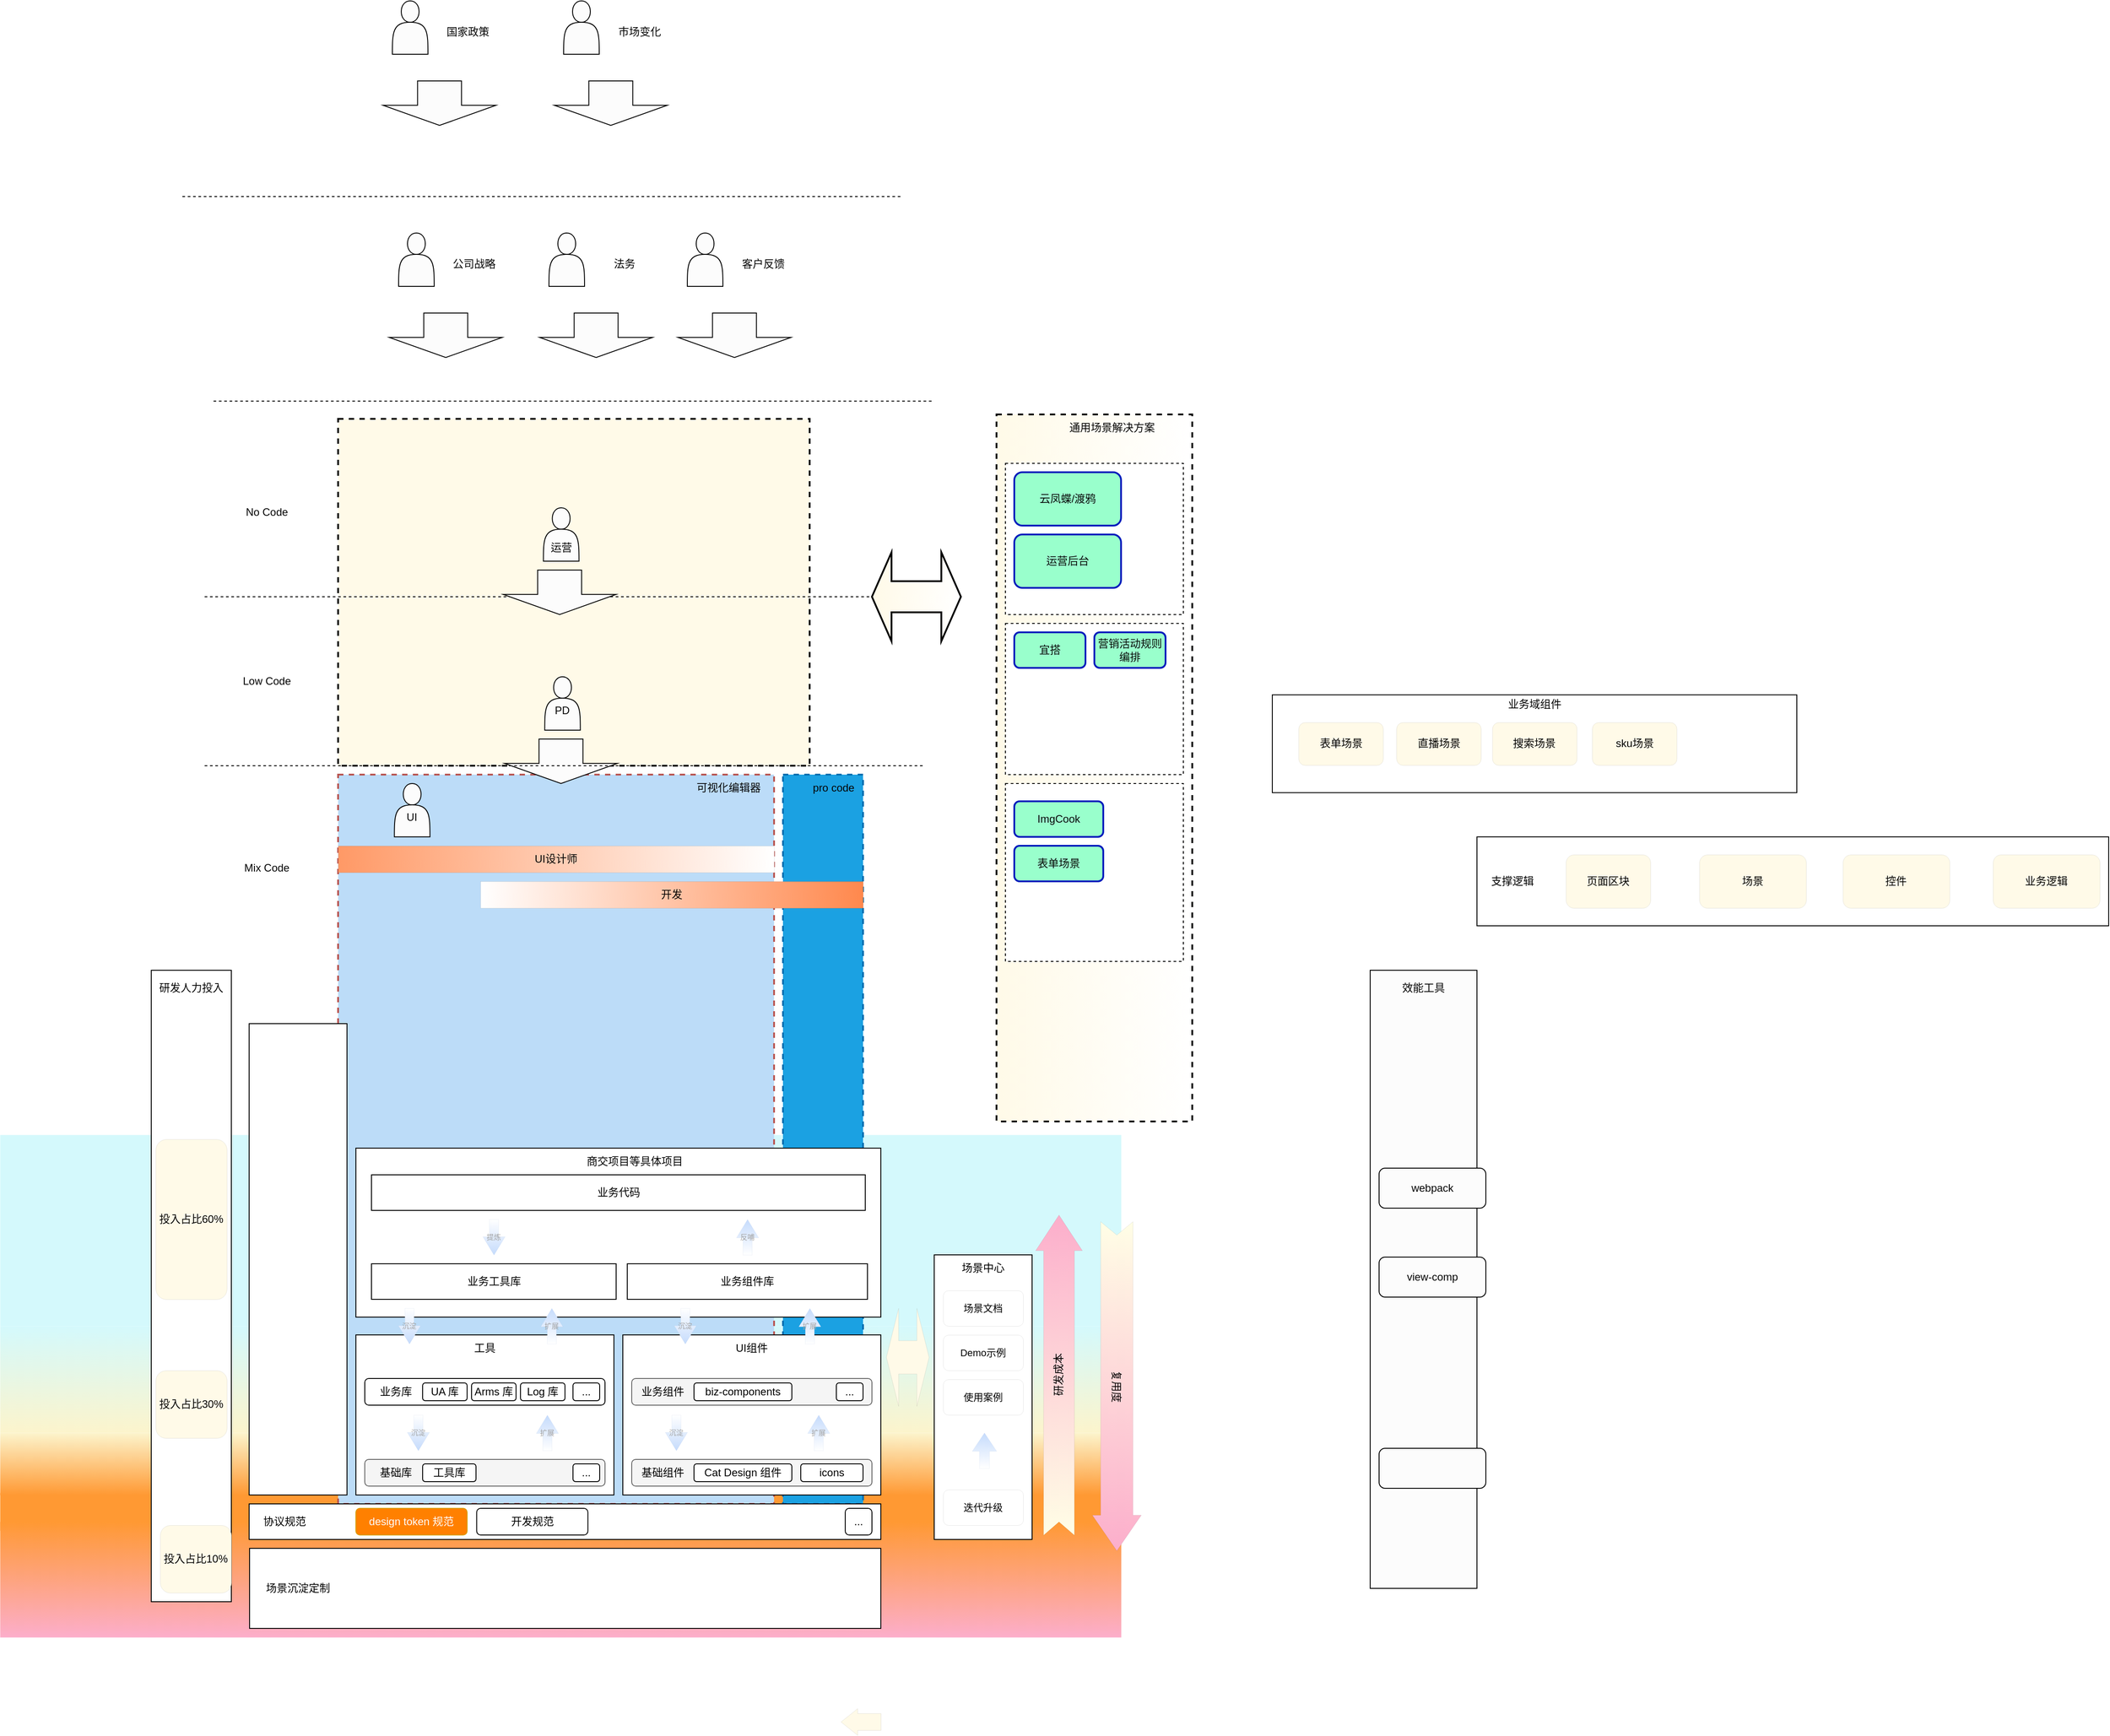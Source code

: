 <mxfile version="17.1.3" type="github" pages="2">
  <diagram id="B4HjKrVnqO91oDk1vmx9" name="Page-1">
    <mxGraphModel dx="1392" dy="2649" grid="1" gridSize="10" guides="1" tooltips="1" connect="1" arrows="1" fold="1" page="1" pageScale="1" pageWidth="827" pageHeight="1169" math="0" shadow="0">
      <root>
        <mxCell id="0" />
        <mxCell id="1" parent="0" />
        <mxCell id="vOdr1akcz8WpI_JnJwQM-129" value="" style="rounded=0;whiteSpace=wrap;html=1;fontFamily=Helvetica;fontSize=12;fontColor=#050505;strokeColor=none;fillColor=#FF9933;strokeWidth=0;" parent="1" vertex="1">
          <mxGeometry x="-230" y="247.5" width="1260" height="42.5" as="geometry" />
        </mxCell>
        <mxCell id="vOdr1akcz8WpI_JnJwQM-128" value="" style="rounded=0;whiteSpace=wrap;html=1;fontFamily=Helvetica;fontSize=12;fontColor=#050505;strokeColor=none;fillColor=#D4F9FC;strokeWidth=0;gradientColor=#FCF4CC;gradientDirection=south;" parent="1" vertex="1">
          <mxGeometry x="-230" y="60" width="1260" height="120" as="geometry" />
        </mxCell>
        <mxCell id="vOdr1akcz8WpI_JnJwQM-127" value="" style="rounded=0;whiteSpace=wrap;html=1;fontFamily=Helvetica;fontSize=12;fontColor=#050505;strokeColor=none;fillColor=#FCF4CC;strokeWidth=0;gradientColor=#FF9933;" parent="1" vertex="1">
          <mxGeometry x="-230" y="180" width="1260" height="70" as="geometry" />
        </mxCell>
        <mxCell id="vOdr1akcz8WpI_JnJwQM-130" value="" style="rounded=0;whiteSpace=wrap;html=1;fontFamily=Helvetica;fontSize=12;fontColor=#050505;strokeColor=none;fillColor=#FF9933;strokeWidth=0;gradientColor=#FCAECB;" parent="1" vertex="1">
          <mxGeometry x="-230" y="280" width="1260" height="130" as="geometry" />
        </mxCell>
        <mxCell id="vOdr1akcz8WpI_JnJwQM-125" value="" style="rounded=0;whiteSpace=wrap;html=1;fontFamily=Helvetica;fontSize=12;fontColor=#050505;strokeColor=none;fillColor=#D4F9FC;strokeWidth=0;" parent="1" vertex="1">
          <mxGeometry x="-230" y="-155" width="1260" height="215" as="geometry" />
        </mxCell>
        <mxCell id="vOdr1akcz8WpI_JnJwQM-77" value="" style="rounded=0;whiteSpace=wrap;html=1;" parent="1" vertex="1">
          <mxGeometry x="-60" y="-340" width="90" height="710" as="geometry" />
        </mxCell>
        <mxCell id="vOdr1akcz8WpI_JnJwQM-171" value="" style="rounded=0;whiteSpace=wrap;html=1;dashed=1;fontFamily=Helvetica;fontSize=12;fontColor=#050505;strokeColor=default;strokeWidth=2;fillColor=#FFFAE8;gradientColor=#ffffff;gradientDirection=east;" parent="1" vertex="1">
          <mxGeometry x="890" y="-965" width="220" height="795" as="geometry" />
        </mxCell>
        <mxCell id="divga4a5MYgd7zELGiJJ-17" value="" style="rounded=0;whiteSpace=wrap;html=1;dashed=1;" vertex="1" parent="1">
          <mxGeometry x="900" y="-910" width="200" height="170" as="geometry" />
        </mxCell>
        <mxCell id="vOdr1akcz8WpI_JnJwQM-167" value="" style="rounded=0;whiteSpace=wrap;html=1;fontFamily=Helvetica;fontSize=12;fontColor=#050505;strokeColor=default;strokeWidth=2;fillColor=#FFFAE8;gradientColor=none;gradientDirection=east;dashed=1;" parent="1" vertex="1">
          <mxGeometry x="150" y="-960" width="530" height="390" as="geometry" />
        </mxCell>
        <mxCell id="vOdr1akcz8WpI_JnJwQM-152" value="" style="rounded=0;whiteSpace=wrap;html=1;fontFamily=Helvetica;fontSize=12;strokeColor=#b85450;strokeWidth=2;fillColor=#BCDCF8;gradientDirection=east;dashed=1;" parent="1" vertex="1">
          <mxGeometry x="150" y="-560" width="490" height="820" as="geometry" />
        </mxCell>
        <mxCell id="vOdr1akcz8WpI_JnJwQM-163" value="" style="rounded=0;whiteSpace=wrap;html=1;fontFamily=Helvetica;fontSize=12;fontColor=#ffffff;strokeColor=#006EAF;strokeWidth=2;fillColor=#1ba1e2;gradientDirection=east;dashed=1;" parent="1" vertex="1">
          <mxGeometry x="650" y="-560" width="90" height="820" as="geometry" />
        </mxCell>
        <mxCell id="vOdr1akcz8WpI_JnJwQM-44" value="" style="rounded=0;whiteSpace=wrap;html=1;fontFamily=Helvetica;fontSize=12;" parent="1" vertex="1">
          <mxGeometry x="470" y="70" width="290" height="180" as="geometry" />
        </mxCell>
        <mxCell id="vOdr1akcz8WpI_JnJwQM-45" value="" style="rounded=1;whiteSpace=wrap;html=1;fillColor=#f5f5f5;strokeColor=#666666;fontColor=#333333;" parent="1" vertex="1">
          <mxGeometry x="480" y="210" width="270" height="30" as="geometry" />
        </mxCell>
        <mxCell id="vOdr1akcz8WpI_JnJwQM-1" value="" style="rounded=0;whiteSpace=wrap;html=1;" parent="1" vertex="1">
          <mxGeometry x="50.5" y="310" width="709.5" height="90" as="geometry" />
        </mxCell>
        <mxCell id="vOdr1akcz8WpI_JnJwQM-2" value="场景沉淀定制" style="text;html=1;strokeColor=none;fillColor=none;align=center;verticalAlign=middle;whiteSpace=wrap;rounded=0;" parent="1" vertex="1">
          <mxGeometry x="60" y="340" width="90" height="30" as="geometry" />
        </mxCell>
        <mxCell id="vOdr1akcz8WpI_JnJwQM-3" value="" style="rounded=0;whiteSpace=wrap;html=1;" parent="1" vertex="1">
          <mxGeometry x="50" y="260" width="710" height="40" as="geometry" />
        </mxCell>
        <mxCell id="vOdr1akcz8WpI_JnJwQM-4" value="协议规范" style="text;html=1;strokeColor=none;fillColor=none;align=center;verticalAlign=middle;whiteSpace=wrap;rounded=0;" parent="1" vertex="1">
          <mxGeometry x="60" y="265" width="60" height="30" as="geometry" />
        </mxCell>
        <mxCell id="vOdr1akcz8WpI_JnJwQM-5" value="" style="rounded=0;whiteSpace=wrap;html=1;" parent="1" vertex="1">
          <mxGeometry x="820" y="-20" width="110" height="320" as="geometry" />
        </mxCell>
        <mxCell id="vOdr1akcz8WpI_JnJwQM-9" value="场景中心" style="text;html=1;strokeColor=none;fillColor=none;align=center;verticalAlign=middle;whiteSpace=wrap;rounded=0;" parent="1" vertex="1">
          <mxGeometry x="845" y="-20" width="60" height="30" as="geometry" />
        </mxCell>
        <mxCell id="vOdr1akcz8WpI_JnJwQM-11" value="" style="rounded=0;whiteSpace=wrap;html=1;" parent="1" vertex="1">
          <mxGeometry x="170" y="70" width="290" height="180" as="geometry" />
        </mxCell>
        <mxCell id="vOdr1akcz8WpI_JnJwQM-12" value="工具" style="text;html=1;strokeColor=none;fillColor=none;align=center;verticalAlign=middle;whiteSpace=wrap;rounded=0;" parent="1" vertex="1">
          <mxGeometry x="285" y="70" width="60" height="30" as="geometry" />
        </mxCell>
        <mxCell id="vOdr1akcz8WpI_JnJwQM-16" value="" style="rounded=1;whiteSpace=wrap;html=1;fillColor=#f5f5f5;strokeColor=#666666;fontColor=#333333;" parent="1" vertex="1">
          <mxGeometry x="180" y="210" width="270" height="30" as="geometry" />
        </mxCell>
        <mxCell id="vOdr1akcz8WpI_JnJwQM-17" value="基础库" style="text;html=1;strokeColor=none;fillColor=none;align=center;verticalAlign=middle;whiteSpace=wrap;rounded=0;" parent="1" vertex="1">
          <mxGeometry x="190" y="210" width="50" height="30" as="geometry" />
        </mxCell>
        <mxCell id="vOdr1akcz8WpI_JnJwQM-19" value="工具库" style="rounded=1;whiteSpace=wrap;html=1;" parent="1" vertex="1">
          <mxGeometry x="245" y="215" width="60" height="20" as="geometry" />
        </mxCell>
        <mxCell id="vOdr1akcz8WpI_JnJwQM-20" value="..." style="rounded=1;whiteSpace=wrap;html=1;" parent="1" vertex="1">
          <mxGeometry x="414" y="215" width="30" height="20" as="geometry" />
        </mxCell>
        <mxCell id="vOdr1akcz8WpI_JnJwQM-21" value="" style="rounded=1;whiteSpace=wrap;html=1;" parent="1" vertex="1">
          <mxGeometry x="180" y="119" width="270" height="30" as="geometry" />
        </mxCell>
        <mxCell id="vOdr1akcz8WpI_JnJwQM-22" value="UA 库" style="rounded=1;whiteSpace=wrap;html=1;" parent="1" vertex="1">
          <mxGeometry x="245" y="124" width="50" height="20" as="geometry" />
        </mxCell>
        <mxCell id="vOdr1akcz8WpI_JnJwQM-24" value="Arms 库" style="rounded=1;whiteSpace=wrap;html=1;" parent="1" vertex="1">
          <mxGeometry x="300" y="124" width="50" height="20" as="geometry" />
        </mxCell>
        <mxCell id="vOdr1akcz8WpI_JnJwQM-25" value="Log 库" style="rounded=1;whiteSpace=wrap;html=1;" parent="1" vertex="1">
          <mxGeometry x="355" y="124" width="50" height="20" as="geometry" />
        </mxCell>
        <mxCell id="vOdr1akcz8WpI_JnJwQM-26" value="业务库" style="text;html=1;strokeColor=none;fillColor=none;align=center;verticalAlign=middle;whiteSpace=wrap;rounded=0;" parent="1" vertex="1">
          <mxGeometry x="190" y="119" width="50" height="30" as="geometry" />
        </mxCell>
        <mxCell id="vOdr1akcz8WpI_JnJwQM-27" value="..." style="rounded=1;whiteSpace=wrap;html=1;" parent="1" vertex="1">
          <mxGeometry x="414" y="124" width="30" height="20" as="geometry" />
        </mxCell>
        <mxCell id="vOdr1akcz8WpI_JnJwQM-33" value="&lt;font style=&quot;font-size: 11px&quot;&gt;场景文档&lt;/font&gt;" style="rounded=1;whiteSpace=wrap;html=1;shadow=0;sketch=0;fillStyle=cross-hatch;fontSize=8;strokeWidth=0;gradientDirection=west;" parent="1" vertex="1">
          <mxGeometry x="830" y="20" width="90" height="40" as="geometry" />
        </mxCell>
        <mxCell id="vOdr1akcz8WpI_JnJwQM-34" value="&lt;font style=&quot;font-size: 11px&quot;&gt;Demo示例&lt;/font&gt;" style="rounded=1;whiteSpace=wrap;html=1;shadow=0;sketch=0;fillStyle=cross-hatch;fontSize=8;strokeWidth=0;gradientDirection=west;" parent="1" vertex="1">
          <mxGeometry x="830" y="70" width="90" height="40" as="geometry" />
        </mxCell>
        <mxCell id="vOdr1akcz8WpI_JnJwQM-35" value="&lt;font style=&quot;font-size: 11px&quot;&gt;使用案例&lt;/font&gt;" style="rounded=1;whiteSpace=wrap;html=1;shadow=0;sketch=0;fillStyle=cross-hatch;fontSize=8;strokeWidth=0;gradientDirection=west;" parent="1" vertex="1">
          <mxGeometry x="830" y="120" width="90" height="40" as="geometry" />
        </mxCell>
        <mxCell id="vOdr1akcz8WpI_JnJwQM-36" value="" style="html=1;shadow=0;dashed=0;align=center;verticalAlign=middle;shape=mxgraph.arrows2.arrow;dy=0.59;dx=20.57;direction=south;notch=0;fillColor=#C5DBFC;strokeColor=#6c8ebf;gradientColor=#FFFFFF;gradientDirection=west;strokeWidth=0;sketch=0;fillStyle=cross-hatch;rotation=-180;" parent="1" vertex="1">
          <mxGeometry x="862.5" y="180" width="27.5" height="40" as="geometry" />
        </mxCell>
        <mxCell id="vOdr1akcz8WpI_JnJwQM-37" value="&lt;font style=&quot;font-size: 11px&quot;&gt;迭代升级&lt;/font&gt;" style="rounded=1;whiteSpace=wrap;html=1;shadow=0;sketch=0;fillStyle=cross-hatch;fontSize=8;strokeWidth=0;gradientDirection=west;" parent="1" vertex="1">
          <mxGeometry x="830" y="244" width="90" height="40" as="geometry" />
        </mxCell>
        <mxCell id="vOdr1akcz8WpI_JnJwQM-38" value="design token 规范" style="rounded=1;whiteSpace=wrap;html=1;fontFamily=Helvetica;fontSize=12;strokeColor=#d79b00;fillColor=#FF8000;fontColor=#FCFCFC;" parent="1" vertex="1">
          <mxGeometry x="170" y="265" width="125" height="30" as="geometry" />
        </mxCell>
        <mxCell id="vOdr1akcz8WpI_JnJwQM-40" value="" style="rounded=0;whiteSpace=wrap;html=1;fontFamily=Helvetica;fontSize=12;" parent="1" vertex="1">
          <mxGeometry x="170" y="-140" width="590" height="190" as="geometry" />
        </mxCell>
        <mxCell id="vOdr1akcz8WpI_JnJwQM-41" value="" style="group" parent="1" vertex="1" connectable="0">
          <mxGeometry x="220" y="160" width="40" height="40" as="geometry" />
        </mxCell>
        <mxCell id="vOdr1akcz8WpI_JnJwQM-29" value="" style="html=1;shadow=0;dashed=0;align=center;verticalAlign=middle;shape=mxgraph.arrows2.arrow;dy=0.59;dx=20.57;direction=south;notch=0;fillColor=#C5DBFC;strokeColor=#6c8ebf;gradientColor=#FFFFFF;gradientDirection=west;strokeWidth=0;sketch=0;fillStyle=cross-hatch;" parent="vOdr1akcz8WpI_JnJwQM-41" vertex="1">
          <mxGeometry x="7.5" width="25" height="40" as="geometry" />
        </mxCell>
        <mxCell id="vOdr1akcz8WpI_JnJwQM-30" value="沉淀" style="text;html=1;strokeColor=none;fillColor=none;align=center;verticalAlign=middle;whiteSpace=wrap;rounded=0;shadow=0;sketch=0;fillStyle=cross-hatch;fontSize=8;fontColor=#A3A3A3;" parent="vOdr1akcz8WpI_JnJwQM-41" vertex="1">
          <mxGeometry y="12.5" width="40" height="15" as="geometry" />
        </mxCell>
        <mxCell id="vOdr1akcz8WpI_JnJwQM-42" value="" style="group" parent="1" vertex="1" connectable="0">
          <mxGeometry x="365" y="160" width="40" height="40" as="geometry" />
        </mxCell>
        <mxCell id="vOdr1akcz8WpI_JnJwQM-31" value="" style="html=1;shadow=0;dashed=0;align=center;verticalAlign=middle;shape=mxgraph.arrows2.arrow;dy=0.59;dx=20.57;direction=south;notch=0;fillColor=#C5DBFC;strokeColor=#6c8ebf;gradientColor=#FFFFFF;gradientDirection=west;strokeWidth=0;sketch=0;fillStyle=cross-hatch;rotation=-180;" parent="vOdr1akcz8WpI_JnJwQM-42" vertex="1">
          <mxGeometry x="7.5" width="25" height="40" as="geometry" />
        </mxCell>
        <mxCell id="vOdr1akcz8WpI_JnJwQM-32" value="扩展" style="text;html=1;strokeColor=none;fillColor=none;align=center;verticalAlign=middle;whiteSpace=wrap;rounded=0;shadow=0;sketch=0;fillStyle=cross-hatch;fontSize=8;fontColor=#A3A3A3;" parent="vOdr1akcz8WpI_JnJwQM-42" vertex="1">
          <mxGeometry y="12.5" width="40" height="15" as="geometry" />
        </mxCell>
        <mxCell id="vOdr1akcz8WpI_JnJwQM-43" value="Cat Design 组件" style="rounded=1;whiteSpace=wrap;html=1;" parent="1" vertex="1">
          <mxGeometry x="550" y="215" width="110" height="20" as="geometry" />
        </mxCell>
        <mxCell id="vOdr1akcz8WpI_JnJwQM-46" value="基础组件" style="text;html=1;strokeColor=none;fillColor=none;align=center;verticalAlign=middle;whiteSpace=wrap;rounded=0;" parent="1" vertex="1">
          <mxGeometry x="490" y="210" width="50" height="30" as="geometry" />
        </mxCell>
        <mxCell id="vOdr1akcz8WpI_JnJwQM-47" value="" style="rounded=1;whiteSpace=wrap;html=1;fillColor=#f5f5f5;strokeColor=#666666;fontColor=#333333;" parent="1" vertex="1">
          <mxGeometry x="480" y="119" width="270" height="30" as="geometry" />
        </mxCell>
        <mxCell id="vOdr1akcz8WpI_JnJwQM-48" value="业务组件" style="text;html=1;strokeColor=none;fillColor=none;align=center;verticalAlign=middle;whiteSpace=wrap;rounded=0;" parent="1" vertex="1">
          <mxGeometry x="490" y="119" width="50" height="30" as="geometry" />
        </mxCell>
        <mxCell id="vOdr1akcz8WpI_JnJwQM-49" value="biz-components" style="rounded=1;whiteSpace=wrap;html=1;" parent="1" vertex="1">
          <mxGeometry x="550" y="124" width="110" height="20" as="geometry" />
        </mxCell>
        <mxCell id="vOdr1akcz8WpI_JnJwQM-50" value="" style="group" parent="1" vertex="1" connectable="0">
          <mxGeometry x="510" y="160" width="40" height="40" as="geometry" />
        </mxCell>
        <mxCell id="vOdr1akcz8WpI_JnJwQM-51" value="" style="html=1;shadow=0;dashed=0;align=center;verticalAlign=middle;shape=mxgraph.arrows2.arrow;dy=0.59;dx=20.57;direction=south;notch=0;fillColor=#C5DBFC;strokeColor=#6c8ebf;gradientColor=#FFFFFF;gradientDirection=west;strokeWidth=0;sketch=0;fillStyle=cross-hatch;" parent="vOdr1akcz8WpI_JnJwQM-50" vertex="1">
          <mxGeometry x="7.5" width="25" height="40" as="geometry" />
        </mxCell>
        <mxCell id="vOdr1akcz8WpI_JnJwQM-52" value="沉淀" style="text;html=1;strokeColor=none;fillColor=none;align=center;verticalAlign=middle;whiteSpace=wrap;rounded=0;shadow=0;sketch=0;fillStyle=cross-hatch;fontSize=8;fontColor=#A3A3A3;" parent="vOdr1akcz8WpI_JnJwQM-50" vertex="1">
          <mxGeometry y="12.5" width="40" height="15" as="geometry" />
        </mxCell>
        <mxCell id="vOdr1akcz8WpI_JnJwQM-54" value="" style="group" parent="1" vertex="1" connectable="0">
          <mxGeometry x="670" y="160" width="40" height="40" as="geometry" />
        </mxCell>
        <mxCell id="vOdr1akcz8WpI_JnJwQM-55" value="" style="html=1;shadow=0;dashed=0;align=center;verticalAlign=middle;shape=mxgraph.arrows2.arrow;dy=0.59;dx=20.57;direction=south;notch=0;fillColor=#C5DBFC;strokeColor=#6c8ebf;gradientColor=#FFFFFF;gradientDirection=west;strokeWidth=0;sketch=0;fillStyle=cross-hatch;rotation=-180;" parent="vOdr1akcz8WpI_JnJwQM-54" vertex="1">
          <mxGeometry x="7.5" width="25" height="40" as="geometry" />
        </mxCell>
        <mxCell id="vOdr1akcz8WpI_JnJwQM-56" value="扩展" style="text;html=1;strokeColor=none;fillColor=none;align=center;verticalAlign=middle;whiteSpace=wrap;rounded=0;shadow=0;sketch=0;fillStyle=cross-hatch;fontSize=8;fontColor=#A3A3A3;" parent="vOdr1akcz8WpI_JnJwQM-54" vertex="1">
          <mxGeometry y="12.5" width="40" height="15" as="geometry" />
        </mxCell>
        <mxCell id="vOdr1akcz8WpI_JnJwQM-57" value="UI组件" style="text;html=1;strokeColor=none;fillColor=none;align=center;verticalAlign=middle;whiteSpace=wrap;rounded=0;" parent="1" vertex="1">
          <mxGeometry x="585" y="70" width="60" height="30" as="geometry" />
        </mxCell>
        <mxCell id="vOdr1akcz8WpI_JnJwQM-58" value="..." style="rounded=1;whiteSpace=wrap;html=1;" parent="1" vertex="1">
          <mxGeometry x="710" y="124" width="30" height="20" as="geometry" />
        </mxCell>
        <mxCell id="vOdr1akcz8WpI_JnJwQM-59" value="icons" style="rounded=1;whiteSpace=wrap;html=1;" parent="1" vertex="1">
          <mxGeometry x="670" y="215" width="70" height="20" as="geometry" />
        </mxCell>
        <mxCell id="vOdr1akcz8WpI_JnJwQM-61" value="业务工具库" style="rounded=0;whiteSpace=wrap;html=1;" parent="1" vertex="1">
          <mxGeometry x="187.5" y="-10" width="275" height="40" as="geometry" />
        </mxCell>
        <mxCell id="vOdr1akcz8WpI_JnJwQM-62" value="业务组件库" style="rounded=0;whiteSpace=wrap;html=1;" parent="1" vertex="1">
          <mxGeometry x="475" y="-10" width="270" height="40" as="geometry" />
        </mxCell>
        <mxCell id="vOdr1akcz8WpI_JnJwQM-63" value="&lt;font color=&quot;#050505&quot;&gt;商交项目等具体项目&lt;/font&gt;" style="text;html=1;strokeColor=none;fillColor=none;align=center;verticalAlign=middle;whiteSpace=wrap;rounded=0;fontFamily=Helvetica;fontSize=12;fontColor=#FCFCFC;" parent="1" vertex="1">
          <mxGeometry x="417" y="-140" width="133" height="30" as="geometry" />
        </mxCell>
        <mxCell id="vOdr1akcz8WpI_JnJwQM-65" value="" style="group" parent="1" vertex="1" connectable="0">
          <mxGeometry x="210" y="40" width="40" height="40" as="geometry" />
        </mxCell>
        <mxCell id="vOdr1akcz8WpI_JnJwQM-66" value="" style="html=1;shadow=0;dashed=0;align=center;verticalAlign=middle;shape=mxgraph.arrows2.arrow;dy=0.59;dx=20.57;direction=south;notch=0;fillColor=#C5DBFC;strokeColor=#6c8ebf;gradientColor=#FFFFFF;gradientDirection=west;strokeWidth=0;sketch=0;fillStyle=cross-hatch;" parent="vOdr1akcz8WpI_JnJwQM-65" vertex="1">
          <mxGeometry x="7.5" width="25" height="40" as="geometry" />
        </mxCell>
        <mxCell id="vOdr1akcz8WpI_JnJwQM-67" value="沉淀" style="text;html=1;strokeColor=none;fillColor=none;align=center;verticalAlign=middle;whiteSpace=wrap;rounded=0;shadow=0;sketch=0;fillStyle=cross-hatch;fontSize=8;fontColor=#A3A3A3;" parent="vOdr1akcz8WpI_JnJwQM-65" vertex="1">
          <mxGeometry y="12.5" width="40" height="15" as="geometry" />
        </mxCell>
        <mxCell id="vOdr1akcz8WpI_JnJwQM-68" value="" style="group" parent="1" vertex="1" connectable="0">
          <mxGeometry x="660" y="40" width="40" height="40" as="geometry" />
        </mxCell>
        <mxCell id="vOdr1akcz8WpI_JnJwQM-69" value="" style="html=1;shadow=0;dashed=0;align=center;verticalAlign=middle;shape=mxgraph.arrows2.arrow;dy=0.59;dx=20.57;direction=south;notch=0;fillColor=#C5DBFC;strokeColor=#6c8ebf;gradientColor=#FFFFFF;gradientDirection=west;strokeWidth=0;sketch=0;fillStyle=cross-hatch;rotation=-180;" parent="vOdr1akcz8WpI_JnJwQM-68" vertex="1">
          <mxGeometry x="7.5" width="25" height="40" as="geometry" />
        </mxCell>
        <mxCell id="vOdr1akcz8WpI_JnJwQM-70" value="扩展" style="text;html=1;strokeColor=none;fillColor=none;align=center;verticalAlign=middle;whiteSpace=wrap;rounded=0;shadow=0;sketch=0;fillStyle=cross-hatch;fontSize=8;fontColor=#A3A3A3;" parent="vOdr1akcz8WpI_JnJwQM-68" vertex="1">
          <mxGeometry y="12" width="40" height="15" as="geometry" />
        </mxCell>
        <mxCell id="vOdr1akcz8WpI_JnJwQM-71" value="" style="group" parent="1" vertex="1" connectable="0">
          <mxGeometry x="370" y="40" width="40" height="40" as="geometry" />
        </mxCell>
        <mxCell id="vOdr1akcz8WpI_JnJwQM-72" value="" style="html=1;shadow=0;dashed=0;align=center;verticalAlign=middle;shape=mxgraph.arrows2.arrow;dy=0.59;dx=20.57;direction=south;notch=0;fillColor=#C5DBFC;strokeColor=#6c8ebf;gradientColor=#FFFFFF;gradientDirection=west;strokeWidth=0;sketch=0;fillStyle=cross-hatch;rotation=-180;" parent="vOdr1akcz8WpI_JnJwQM-71" vertex="1">
          <mxGeometry x="7.5" width="25" height="40" as="geometry" />
        </mxCell>
        <mxCell id="vOdr1akcz8WpI_JnJwQM-73" value="扩展" style="text;html=1;strokeColor=none;fillColor=none;align=center;verticalAlign=middle;whiteSpace=wrap;rounded=0;shadow=0;sketch=0;fillStyle=cross-hatch;fontSize=8;fontColor=#A3A3A3;" parent="vOdr1akcz8WpI_JnJwQM-71" vertex="1">
          <mxGeometry y="12.5" width="40" height="15" as="geometry" />
        </mxCell>
        <mxCell id="vOdr1akcz8WpI_JnJwQM-74" value="" style="group" parent="1" vertex="1" connectable="0">
          <mxGeometry x="520" y="40" width="40" height="40" as="geometry" />
        </mxCell>
        <mxCell id="vOdr1akcz8WpI_JnJwQM-75" value="" style="html=1;shadow=0;dashed=0;align=center;verticalAlign=middle;shape=mxgraph.arrows2.arrow;dy=0.59;dx=20.57;direction=south;notch=0;fillColor=#C5DBFC;strokeColor=#6c8ebf;gradientColor=#FFFFFF;gradientDirection=west;strokeWidth=0;sketch=0;fillStyle=cross-hatch;" parent="vOdr1akcz8WpI_JnJwQM-74" vertex="1">
          <mxGeometry x="7.5" width="25" height="40" as="geometry" />
        </mxCell>
        <mxCell id="vOdr1akcz8WpI_JnJwQM-76" value="沉淀" style="text;html=1;strokeColor=none;fillColor=none;align=center;verticalAlign=middle;whiteSpace=wrap;rounded=0;shadow=0;sketch=0;fillStyle=cross-hatch;fontSize=8;fontColor=#A3A3A3;" parent="vOdr1akcz8WpI_JnJwQM-74" vertex="1">
          <mxGeometry y="12.5" width="40" height="15" as="geometry" />
        </mxCell>
        <mxCell id="vOdr1akcz8WpI_JnJwQM-78" value="研发人力投入" style="text;html=1;strokeColor=none;fillColor=none;align=center;verticalAlign=middle;whiteSpace=wrap;rounded=0;fontFamily=Helvetica;fontSize=12;fontColor=#050505;" parent="1" vertex="1">
          <mxGeometry x="-55" y="-335" width="80" height="30" as="geometry" />
        </mxCell>
        <mxCell id="vOdr1akcz8WpI_JnJwQM-80" value="&lt;br&gt;UI" style="shape=actor;whiteSpace=wrap;html=1;rounded=0;fontFamily=Helvetica;fontSize=12;fontColor=#050505;strokeColor=default;fillColor=#FCFCFC;" parent="1" vertex="1">
          <mxGeometry x="213.25" y="-550" width="40" height="60" as="geometry" />
        </mxCell>
        <mxCell id="vOdr1akcz8WpI_JnJwQM-84" value="&lt;br&gt;PD" style="shape=actor;whiteSpace=wrap;html=1;rounded=0;fontFamily=Helvetica;fontSize=12;fontColor=#050505;strokeColor=default;fillColor=#FCFCFC;" parent="1" vertex="1">
          <mxGeometry x="382.25" y="-670" width="40" height="60" as="geometry" />
        </mxCell>
        <mxCell id="vOdr1akcz8WpI_JnJwQM-86" value="" style="shape=singleArrow;direction=south;whiteSpace=wrap;html=1;rounded=0;fontFamily=Helvetica;fontSize=12;fontColor=#050505;strokeColor=default;fillColor=#FCFCFC;arrowWidth=0.389;arrowSize=0.452;" parent="1" vertex="1">
          <mxGeometry x="337" y="-600" width="127" height="50" as="geometry" />
        </mxCell>
        <mxCell id="vOdr1akcz8WpI_JnJwQM-87" value="" style="endArrow=none;dashed=1;html=1;rounded=0;fontFamily=Helvetica;fontSize=12;fontColor=#050505;" parent="1" edge="1">
          <mxGeometry width="50" height="50" relative="1" as="geometry">
            <mxPoint y="-570" as="sourcePoint" />
            <mxPoint x="810" y="-570" as="targetPoint" />
          </mxGeometry>
        </mxCell>
        <mxCell id="vOdr1akcz8WpI_JnJwQM-88" value="" style="endArrow=none;dashed=1;html=1;rounded=0;fontFamily=Helvetica;fontSize=12;fontColor=#050505;" parent="1" edge="1">
          <mxGeometry width="50" height="50" relative="1" as="geometry">
            <mxPoint y="-760.0" as="sourcePoint" />
            <mxPoint x="810.0" y="-760.0" as="targetPoint" />
          </mxGeometry>
        </mxCell>
        <mxCell id="vOdr1akcz8WpI_JnJwQM-89" value="&lt;span&gt;&lt;br&gt;&lt;br&gt;运营&lt;/span&gt;" style="shape=actor;whiteSpace=wrap;html=1;rounded=0;fontFamily=Helvetica;fontSize=12;fontColor=#050505;strokeColor=default;fillColor=#FCFCFC;" parent="1" vertex="1">
          <mxGeometry x="380.75" y="-860" width="40" height="60" as="geometry" />
        </mxCell>
        <mxCell id="vOdr1akcz8WpI_JnJwQM-91" value="" style="shape=singleArrow;direction=south;whiteSpace=wrap;html=1;rounded=0;fontFamily=Helvetica;fontSize=12;fontColor=#050505;strokeColor=default;fillColor=#FCFCFC;arrowWidth=0.389;arrowSize=0.452;" parent="1" vertex="1">
          <mxGeometry x="335.5" y="-790" width="127" height="50" as="geometry" />
        </mxCell>
        <mxCell id="vOdr1akcz8WpI_JnJwQM-92" value="" style="shape=actor;whiteSpace=wrap;html=1;rounded=0;fontFamily=Helvetica;fontSize=12;fontColor=#050505;strokeColor=default;fillColor=#FCFCFC;" parent="1" vertex="1">
          <mxGeometry x="542.5" y="-1169" width="40" height="60" as="geometry" />
        </mxCell>
        <mxCell id="vOdr1akcz8WpI_JnJwQM-93" value="客户反馈" style="text;html=1;strokeColor=none;fillColor=none;align=center;verticalAlign=middle;whiteSpace=wrap;rounded=0;fontFamily=Helvetica;fontSize=12;fontColor=#050505;" parent="1" vertex="1">
          <mxGeometry x="597.5" y="-1149" width="60" height="30" as="geometry" />
        </mxCell>
        <mxCell id="vOdr1akcz8WpI_JnJwQM-94" value="" style="shape=singleArrow;direction=south;whiteSpace=wrap;html=1;rounded=0;fontFamily=Helvetica;fontSize=12;fontColor=#050505;strokeColor=default;fillColor=#FCFCFC;arrowWidth=0.389;arrowSize=0.452;" parent="1" vertex="1">
          <mxGeometry x="532" y="-1079" width="127" height="50" as="geometry" />
        </mxCell>
        <mxCell id="vOdr1akcz8WpI_JnJwQM-95" value="" style="endArrow=none;dashed=1;html=1;rounded=0;fontFamily=Helvetica;fontSize=12;fontColor=#050505;" parent="1" edge="1">
          <mxGeometry width="50" height="50" relative="1" as="geometry">
            <mxPoint x="-25" y="-1210.0" as="sourcePoint" />
            <mxPoint x="785.0" y="-1210.0" as="targetPoint" />
          </mxGeometry>
        </mxCell>
        <mxCell id="vOdr1akcz8WpI_JnJwQM-96" value="" style="shape=actor;whiteSpace=wrap;html=1;rounded=0;fontFamily=Helvetica;fontSize=12;fontColor=#050505;strokeColor=default;fillColor=#FCFCFC;" parent="1" vertex="1">
          <mxGeometry x="218" y="-1169" width="40" height="60" as="geometry" />
        </mxCell>
        <mxCell id="vOdr1akcz8WpI_JnJwQM-97" value="公司战略" style="text;html=1;strokeColor=none;fillColor=none;align=center;verticalAlign=middle;whiteSpace=wrap;rounded=0;fontFamily=Helvetica;fontSize=12;fontColor=#050505;" parent="1" vertex="1">
          <mxGeometry x="273" y="-1149" width="60" height="30" as="geometry" />
        </mxCell>
        <mxCell id="vOdr1akcz8WpI_JnJwQM-98" value="" style="shape=singleArrow;direction=south;whiteSpace=wrap;html=1;rounded=0;fontFamily=Helvetica;fontSize=12;fontColor=#050505;strokeColor=default;fillColor=#FCFCFC;arrowWidth=0.389;arrowSize=0.452;" parent="1" vertex="1">
          <mxGeometry x="207.5" y="-1079" width="127" height="50" as="geometry" />
        </mxCell>
        <mxCell id="vOdr1akcz8WpI_JnJwQM-99" value="" style="shape=actor;whiteSpace=wrap;html=1;rounded=0;fontFamily=Helvetica;fontSize=12;fontColor=#050505;strokeColor=default;fillColor=#FCFCFC;" parent="1" vertex="1">
          <mxGeometry x="211" y="-1430" width="40" height="60" as="geometry" />
        </mxCell>
        <mxCell id="vOdr1akcz8WpI_JnJwQM-100" value="国家政策" style="text;html=1;strokeColor=none;fillColor=none;align=center;verticalAlign=middle;whiteSpace=wrap;rounded=0;fontFamily=Helvetica;fontSize=12;fontColor=#050505;" parent="1" vertex="1">
          <mxGeometry x="266" y="-1410" width="60" height="30" as="geometry" />
        </mxCell>
        <mxCell id="vOdr1akcz8WpI_JnJwQM-101" value="" style="shape=singleArrow;direction=south;whiteSpace=wrap;html=1;rounded=0;fontFamily=Helvetica;fontSize=12;fontColor=#050505;strokeColor=default;fillColor=#FCFCFC;arrowWidth=0.389;arrowSize=0.452;" parent="1" vertex="1">
          <mxGeometry x="200.5" y="-1340" width="127" height="50" as="geometry" />
        </mxCell>
        <mxCell id="vOdr1akcz8WpI_JnJwQM-102" value="" style="endArrow=none;dashed=1;html=1;rounded=0;fontFamily=Helvetica;fontSize=12;fontColor=#050505;" parent="1" edge="1">
          <mxGeometry width="50" height="50" relative="1" as="geometry">
            <mxPoint x="10" y="-980" as="sourcePoint" />
            <mxPoint x="820.0" y="-980" as="targetPoint" />
          </mxGeometry>
        </mxCell>
        <mxCell id="vOdr1akcz8WpI_JnJwQM-103" value="" style="shape=actor;whiteSpace=wrap;html=1;rounded=0;fontFamily=Helvetica;fontSize=12;fontColor=#050505;strokeColor=default;fillColor=#FCFCFC;" parent="1" vertex="1">
          <mxGeometry x="387" y="-1169" width="40" height="60" as="geometry" />
        </mxCell>
        <mxCell id="vOdr1akcz8WpI_JnJwQM-104" value="法务" style="text;html=1;strokeColor=none;fillColor=none;align=center;verticalAlign=middle;whiteSpace=wrap;rounded=0;fontFamily=Helvetica;fontSize=12;fontColor=#050505;" parent="1" vertex="1">
          <mxGeometry x="442" y="-1149" width="60" height="30" as="geometry" />
        </mxCell>
        <mxCell id="vOdr1akcz8WpI_JnJwQM-105" value="" style="shape=singleArrow;direction=south;whiteSpace=wrap;html=1;rounded=0;fontFamily=Helvetica;fontSize=12;fontColor=#050505;strokeColor=default;fillColor=#FCFCFC;arrowWidth=0.389;arrowSize=0.452;" parent="1" vertex="1">
          <mxGeometry x="376.5" y="-1079" width="127" height="50" as="geometry" />
        </mxCell>
        <mxCell id="vOdr1akcz8WpI_JnJwQM-106" value="" style="shape=actor;whiteSpace=wrap;html=1;rounded=0;fontFamily=Helvetica;fontSize=12;fontColor=#050505;strokeColor=default;fillColor=#FCFCFC;" parent="1" vertex="1">
          <mxGeometry x="403.5" y="-1430" width="40" height="60" as="geometry" />
        </mxCell>
        <mxCell id="vOdr1akcz8WpI_JnJwQM-107" value="市场变化" style="text;html=1;strokeColor=none;fillColor=none;align=center;verticalAlign=middle;whiteSpace=wrap;rounded=0;fontFamily=Helvetica;fontSize=12;fontColor=#050505;" parent="1" vertex="1">
          <mxGeometry x="458.5" y="-1410" width="60" height="30" as="geometry" />
        </mxCell>
        <mxCell id="vOdr1akcz8WpI_JnJwQM-108" value="" style="shape=singleArrow;direction=south;whiteSpace=wrap;html=1;rounded=0;fontFamily=Helvetica;fontSize=12;fontColor=#050505;strokeColor=default;fillColor=#FCFCFC;arrowWidth=0.389;arrowSize=0.452;" parent="1" vertex="1">
          <mxGeometry x="393" y="-1340" width="127" height="50" as="geometry" />
        </mxCell>
        <mxCell id="vOdr1akcz8WpI_JnJwQM-111" value="业务代码" style="rounded=0;whiteSpace=wrap;html=1;" parent="1" vertex="1">
          <mxGeometry x="187.5" y="-110" width="555" height="40" as="geometry" />
        </mxCell>
        <mxCell id="vOdr1akcz8WpI_JnJwQM-113" value="" style="group" parent="1" vertex="1" connectable="0">
          <mxGeometry x="305" y="-60" width="40" height="40" as="geometry" />
        </mxCell>
        <mxCell id="vOdr1akcz8WpI_JnJwQM-114" value="" style="html=1;shadow=0;dashed=0;align=center;verticalAlign=middle;shape=mxgraph.arrows2.arrow;dy=0.59;dx=20.57;direction=south;notch=0;fillColor=#C5DBFC;strokeColor=#6c8ebf;gradientColor=#FFFFFF;gradientDirection=west;strokeWidth=0;sketch=0;fillStyle=cross-hatch;" parent="vOdr1akcz8WpI_JnJwQM-113" vertex="1">
          <mxGeometry x="7.5" width="25" height="40" as="geometry" />
        </mxCell>
        <mxCell id="vOdr1akcz8WpI_JnJwQM-115" value="提炼" style="text;html=1;strokeColor=none;fillColor=none;align=center;verticalAlign=middle;whiteSpace=wrap;rounded=0;shadow=0;sketch=0;fillStyle=cross-hatch;fontSize=8;fontColor=#A3A3A3;" parent="vOdr1akcz8WpI_JnJwQM-113" vertex="1">
          <mxGeometry y="12.5" width="40" height="15" as="geometry" />
        </mxCell>
        <mxCell id="vOdr1akcz8WpI_JnJwQM-116" value="" style="group" parent="1" vertex="1" connectable="0">
          <mxGeometry x="590" y="-60" width="40" height="40" as="geometry" />
        </mxCell>
        <mxCell id="vOdr1akcz8WpI_JnJwQM-117" value="" style="html=1;shadow=0;dashed=0;align=center;verticalAlign=middle;shape=mxgraph.arrows2.arrow;dy=0.59;dx=20.57;direction=south;notch=0;fillColor=#C5DBFC;strokeColor=#6c8ebf;gradientColor=#FFFFFF;gradientDirection=west;strokeWidth=0;sketch=0;fillStyle=cross-hatch;rotation=-180;" parent="vOdr1akcz8WpI_JnJwQM-116" vertex="1">
          <mxGeometry x="7.5" width="25" height="40" as="geometry" />
        </mxCell>
        <mxCell id="vOdr1akcz8WpI_JnJwQM-118" value="反哺" style="text;html=1;strokeColor=none;fillColor=none;align=center;verticalAlign=middle;whiteSpace=wrap;rounded=0;shadow=0;sketch=0;fillStyle=cross-hatch;fontSize=8;fontColor=#A3A3A3;" parent="vOdr1akcz8WpI_JnJwQM-116" vertex="1">
          <mxGeometry y="12.5" width="40" height="15" as="geometry" />
        </mxCell>
        <mxCell id="vOdr1akcz8WpI_JnJwQM-119" value="" style="rounded=0;whiteSpace=wrap;html=1;fontFamily=Helvetica;fontSize=12;fontColor=#050505;strokeColor=default;fillColor=#FCFCFC;" parent="1" vertex="1">
          <mxGeometry x="1310" y="-340" width="120" height="695" as="geometry" />
        </mxCell>
        <mxCell id="vOdr1akcz8WpI_JnJwQM-120" value="效能工具" style="text;html=1;strokeColor=none;fillColor=none;align=center;verticalAlign=middle;whiteSpace=wrap;rounded=0;fontFamily=Helvetica;fontSize=12;fontColor=#050505;" parent="1" vertex="1">
          <mxGeometry x="1340" y="-335" width="60" height="30" as="geometry" />
        </mxCell>
        <mxCell id="vOdr1akcz8WpI_JnJwQM-121" value="" style="rounded=1;whiteSpace=wrap;html=1;fontFamily=Helvetica;fontSize=12;fontColor=#050505;strokeColor=default;fillColor=#FCFCFC;" parent="1" vertex="1">
          <mxGeometry x="1320" y="197.5" width="120" height="45" as="geometry" />
        </mxCell>
        <mxCell id="vOdr1akcz8WpI_JnJwQM-122" value="view-comp" style="rounded=1;whiteSpace=wrap;html=1;fontFamily=Helvetica;fontSize=12;fontColor=#050505;strokeColor=default;fillColor=#FCFCFC;" parent="1" vertex="1">
          <mxGeometry x="1320" y="-17.5" width="120" height="45" as="geometry" />
        </mxCell>
        <mxCell id="vOdr1akcz8WpI_JnJwQM-123" value="webpack" style="rounded=1;whiteSpace=wrap;html=1;fontFamily=Helvetica;fontSize=12;fontColor=#050505;strokeColor=default;fillColor=#FCFCFC;" parent="1" vertex="1">
          <mxGeometry x="1320" y="-117.5" width="120" height="45" as="geometry" />
        </mxCell>
        <mxCell id="vOdr1akcz8WpI_JnJwQM-8" value="" style="rounded=0;whiteSpace=wrap;html=1;" parent="1" vertex="1">
          <mxGeometry x="50" y="-280" width="110" height="530" as="geometry" />
        </mxCell>
        <mxCell id="vOdr1akcz8WpI_JnJwQM-134" value="复用度" style="html=1;shadow=0;dashed=0;align=center;verticalAlign=middle;shape=mxgraph.arrows2.arrow;dy=0.34;dx=40.03;notch=15;rounded=0;fontFamily=Helvetica;fontSize=12;fontColor=#050505;strokeColor=default;strokeWidth=0;fillColor=#FFFEE6;gradientColor=#FCAECB;gradientDirection=east;rotation=90;" parent="1" vertex="1">
          <mxGeometry x="840" y="100" width="370" height="55.02" as="geometry" />
        </mxCell>
        <mxCell id="vOdr1akcz8WpI_JnJwQM-138" value="研发成本" style="html=1;shadow=0;dashed=0;align=center;verticalAlign=middle;shape=mxgraph.arrows2.arrow;dy=0.34;dx=40.03;notch=15;rounded=0;fontFamily=Helvetica;fontSize=12;fontColor=#050505;strokeColor=default;strokeWidth=0;fillColor=#FFFEE6;gradientColor=#FCAECB;gradientDirection=east;rotation=-90;" parent="1" vertex="1">
          <mxGeometry x="780" y="88.75" width="360" height="52.5" as="geometry" />
        </mxCell>
        <mxCell id="vOdr1akcz8WpI_JnJwQM-139" value="" style="group" parent="1" vertex="1" connectable="0">
          <mxGeometry x="1200" y="-649.69" width="589.5" height="110" as="geometry" />
        </mxCell>
        <mxCell id="vOdr1akcz8WpI_JnJwQM-13" value="" style="rounded=0;whiteSpace=wrap;html=1;" parent="vOdr1akcz8WpI_JnJwQM-139" vertex="1">
          <mxGeometry width="589.5" height="110" as="geometry" />
        </mxCell>
        <mxCell id="vOdr1akcz8WpI_JnJwQM-14" value="业务域组件" style="text;html=1;strokeColor=none;fillColor=none;align=center;verticalAlign=middle;whiteSpace=wrap;rounded=0;" parent="vOdr1akcz8WpI_JnJwQM-139" vertex="1">
          <mxGeometry x="259.75" y="-10.31" width="70" height="41.25" as="geometry" />
        </mxCell>
        <mxCell id="vOdr1akcz8WpI_JnJwQM-140" value="表单场景" style="rounded=1;whiteSpace=wrap;html=1;fontFamily=Helvetica;fontSize=12;fontColor=#050505;strokeColor=default;strokeWidth=0;fillColor=#FFFAE8;gradientColor=none;gradientDirection=east;" parent="vOdr1akcz8WpI_JnJwQM-139" vertex="1">
          <mxGeometry x="29.5" y="30.938" width="95" height="48.125" as="geometry" />
        </mxCell>
        <mxCell id="vOdr1akcz8WpI_JnJwQM-141" value="直播场景" style="rounded=1;whiteSpace=wrap;html=1;fontFamily=Helvetica;fontSize=12;fontColor=#050505;strokeColor=default;strokeWidth=0;fillColor=#FFFAE8;gradientColor=none;gradientDirection=east;" parent="vOdr1akcz8WpI_JnJwQM-139" vertex="1">
          <mxGeometry x="139.5" y="30.938" width="95" height="48.125" as="geometry" />
        </mxCell>
        <mxCell id="vOdr1akcz8WpI_JnJwQM-142" value="搜索场景" style="rounded=1;whiteSpace=wrap;html=1;fontFamily=Helvetica;fontSize=12;fontColor=#050505;strokeColor=default;strokeWidth=0;fillColor=#FFFAE8;gradientColor=none;gradientDirection=east;" parent="vOdr1akcz8WpI_JnJwQM-139" vertex="1">
          <mxGeometry x="247.25" y="30.938" width="95" height="48.125" as="geometry" />
        </mxCell>
        <mxCell id="vOdr1akcz8WpI_JnJwQM-143" value="sku场景" style="rounded=1;whiteSpace=wrap;html=1;fontFamily=Helvetica;fontSize=12;fontColor=#050505;strokeColor=default;strokeWidth=0;fillColor=#FFFAE8;gradientColor=none;gradientDirection=east;" parent="vOdr1akcz8WpI_JnJwQM-139" vertex="1">
          <mxGeometry x="359.5" y="30.938" width="95" height="48.125" as="geometry" />
        </mxCell>
        <mxCell id="vOdr1akcz8WpI_JnJwQM-144" value="" style="html=1;shadow=0;dashed=0;align=center;verticalAlign=middle;shape=mxgraph.arrows2.arrow;dy=0.37;dx=18.76;flipH=1;notch=0;rounded=0;fontFamily=Helvetica;fontSize=12;fontColor=#050505;strokeColor=default;strokeWidth=0;fillColor=#FFFAE8;gradientColor=none;gradientDirection=east;" parent="1" vertex="1">
          <mxGeometry x="715" y="490" width="45" height="30" as="geometry" />
        </mxCell>
        <mxCell id="vOdr1akcz8WpI_JnJwQM-147" value="" style="html=1;shadow=0;dashed=0;align=center;verticalAlign=middle;shape=mxgraph.arrows2.twoWayArrow;dy=0.66;dx=13.74;rounded=0;fontFamily=Helvetica;fontSize=12;fontColor=#050505;strokeColor=default;strokeWidth=0;fillColor=#FFFAE8;gradientColor=none;gradientDirection=east;" parent="1" vertex="1">
          <mxGeometry x="766" y="40" width="48" height="110" as="geometry" />
        </mxCell>
        <mxCell id="vOdr1akcz8WpI_JnJwQM-149" value="投入占比60%" style="rounded=1;whiteSpace=wrap;html=1;fontFamily=Helvetica;fontSize=12;fontColor=#050505;strokeColor=default;strokeWidth=0;fillColor=#FFFAE8;gradientColor=none;gradientDirection=east;" parent="1" vertex="1">
          <mxGeometry x="-55" y="-150" width="80" height="180" as="geometry" />
        </mxCell>
        <mxCell id="vOdr1akcz8WpI_JnJwQM-150" value="投入占比30%" style="rounded=1;whiteSpace=wrap;html=1;fontFamily=Helvetica;fontSize=12;fontColor=#050505;strokeColor=default;strokeWidth=0;fillColor=#FFFAE8;gradientColor=none;gradientDirection=east;" parent="1" vertex="1">
          <mxGeometry x="-55" y="110" width="80" height="76" as="geometry" />
        </mxCell>
        <mxCell id="vOdr1akcz8WpI_JnJwQM-151" value="投入占比10%" style="rounded=1;whiteSpace=wrap;html=1;fontFamily=Helvetica;fontSize=12;fontColor=#050505;strokeColor=default;strokeWidth=0;fillColor=#FFFAE8;gradientColor=none;gradientDirection=east;" parent="1" vertex="1">
          <mxGeometry x="-50" y="284" width="80" height="76" as="geometry" />
        </mxCell>
        <mxCell id="vOdr1akcz8WpI_JnJwQM-160" value="UI设计师" style="rounded=0;whiteSpace=wrap;html=1;fontFamily=Helvetica;fontSize=12;fontColor=#050505;strokeColor=default;strokeWidth=0;fillColor=#FF9966;gradientColor=#ffffff;gradientDirection=east;" parent="1" vertex="1">
          <mxGeometry x="150" y="-480" width="490" height="30" as="geometry" />
        </mxCell>
        <mxCell id="vOdr1akcz8WpI_JnJwQM-161" value="开发" style="rounded=0;whiteSpace=wrap;html=1;fontFamily=Helvetica;fontSize=12;fontColor=#050505;strokeColor=default;strokeWidth=0;fillColor=#FF884D;gradientColor=#ffffff;gradientDirection=west;" parent="1" vertex="1">
          <mxGeometry x="310" y="-440" width="430" height="30" as="geometry" />
        </mxCell>
        <mxCell id="vOdr1akcz8WpI_JnJwQM-162" value="可视化编辑器" style="text;html=1;strokeColor=none;fillColor=none;align=center;verticalAlign=middle;whiteSpace=wrap;rounded=0;fontFamily=Helvetica;fontSize=12;fontColor=#050505;" parent="1" vertex="1">
          <mxGeometry x="540" y="-560" width="98" height="30" as="geometry" />
        </mxCell>
        <mxCell id="vOdr1akcz8WpI_JnJwQM-164" value="pro code" style="text;html=1;strokeColor=none;fillColor=none;align=center;verticalAlign=middle;whiteSpace=wrap;rounded=0;fontFamily=Helvetica;fontSize=12;fontColor=#050505;" parent="1" vertex="1">
          <mxGeometry x="674" y="-560" width="66" height="30" as="geometry" />
        </mxCell>
        <mxCell id="vOdr1akcz8WpI_JnJwQM-165" value="Low Code" style="text;html=1;strokeColor=none;fillColor=none;align=center;verticalAlign=middle;whiteSpace=wrap;rounded=0;dashed=1;fontFamily=Helvetica;fontSize=12;fontColor=#050505;" parent="1" vertex="1">
          <mxGeometry x="40" y="-680" width="60" height="30" as="geometry" />
        </mxCell>
        <mxCell id="vOdr1akcz8WpI_JnJwQM-166" value="No Code" style="text;html=1;strokeColor=none;fillColor=none;align=center;verticalAlign=middle;whiteSpace=wrap;rounded=0;dashed=1;fontFamily=Helvetica;fontSize=12;fontColor=#050505;" parent="1" vertex="1">
          <mxGeometry x="40" y="-870" width="60" height="30" as="geometry" />
        </mxCell>
        <mxCell id="vOdr1akcz8WpI_JnJwQM-170" value="" style="html=1;shadow=0;dashed=0;align=center;verticalAlign=middle;shape=mxgraph.arrows2.twoWayArrow;dy=0.65;dx=22;rounded=0;fontFamily=Helvetica;fontSize=12;fontColor=#050505;strokeColor=default;strokeWidth=2;fillColor=#FFFAE8;gradientColor=#ffffff;gradientDirection=east;" parent="1" vertex="1">
          <mxGeometry x="750" y="-810" width="100" height="100" as="geometry" />
        </mxCell>
        <mxCell id="vOdr1akcz8WpI_JnJwQM-172" value="通用场景解决方案" style="text;html=1;strokeColor=none;fillColor=none;align=center;verticalAlign=middle;whiteSpace=wrap;rounded=0;dashed=1;fontFamily=Helvetica;fontSize=12;fontColor=#050505;" parent="1" vertex="1">
          <mxGeometry x="950" y="-965" width="140" height="30" as="geometry" />
        </mxCell>
        <mxCell id="vOdr1akcz8WpI_JnJwQM-173" value="云凤蝶/渡鸦" style="rounded=1;whiteSpace=wrap;html=1;fontFamily=Helvetica;fontSize=12;fontColor=#0A0A0A;strokeColor=#001DBC;strokeWidth=2;fillColor=#99FFCC;gradientDirection=east;" parent="1" vertex="1">
          <mxGeometry x="910" y="-900" width="120" height="60" as="geometry" />
        </mxCell>
        <mxCell id="divga4a5MYgd7zELGiJJ-2" value="开发规范" style="rounded=1;whiteSpace=wrap;html=1;fontFamily=Helvetica;fontSize=12;" vertex="1" parent="1">
          <mxGeometry x="305.75" y="265" width="125" height="30" as="geometry" />
        </mxCell>
        <mxCell id="divga4a5MYgd7zELGiJJ-3" value="..." style="rounded=1;whiteSpace=wrap;html=1;fontFamily=Helvetica;fontSize=12;" vertex="1" parent="1">
          <mxGeometry x="720" y="265" width="30" height="30" as="geometry" />
        </mxCell>
        <mxCell id="divga4a5MYgd7zELGiJJ-4" value="" style="rounded=0;whiteSpace=wrap;html=1;" vertex="1" parent="1">
          <mxGeometry x="1430" y="-490" width="710" height="100" as="geometry" />
        </mxCell>
        <mxCell id="divga4a5MYgd7zELGiJJ-5" value="支撑逻辑" style="text;html=1;align=center;verticalAlign=middle;whiteSpace=wrap;rounded=0;" vertex="1" parent="1">
          <mxGeometry x="1440" y="-455" width="60" height="30" as="geometry" />
        </mxCell>
        <mxCell id="divga4a5MYgd7zELGiJJ-6" value="场景" style="rounded=1;whiteSpace=wrap;html=1;fontFamily=Helvetica;fontSize=12;fontColor=#050505;strokeColor=default;strokeWidth=0;fillColor=#FFFAE8;gradientColor=none;gradientDirection=east;" vertex="1" parent="1">
          <mxGeometry x="1680" y="-470" width="120" height="60" as="geometry" />
        </mxCell>
        <mxCell id="divga4a5MYgd7zELGiJJ-7" value="控件" style="rounded=1;whiteSpace=wrap;html=1;fontFamily=Helvetica;fontSize=12;fontColor=#050505;strokeColor=default;strokeWidth=0;fillColor=#FFFAE8;gradientColor=none;gradientDirection=east;" vertex="1" parent="1">
          <mxGeometry x="1841.25" y="-470" width="120" height="60" as="geometry" />
        </mxCell>
        <mxCell id="divga4a5MYgd7zELGiJJ-8" value="页面区块" style="rounded=1;whiteSpace=wrap;html=1;fontFamily=Helvetica;fontSize=12;fontColor=#050505;strokeColor=default;strokeWidth=0;fillColor=#FFFAE8;gradientColor=none;gradientDirection=east;" vertex="1" parent="1">
          <mxGeometry x="1530" y="-470" width="95" height="60" as="geometry" />
        </mxCell>
        <mxCell id="divga4a5MYgd7zELGiJJ-9" value="" style="shape=image;html=1;verticalAlign=top;verticalLabelPosition=bottom;labelBackgroundColor=#ffffff;imageAspect=0;aspect=fixed;image=https://cdn0.iconfinder.com/data/icons/math-business-icon-set/93/1_5-128.png;rounded=0;fontFamily=Helvetica;fontSize=12;fontColor=#050505;strokeColor=default;strokeWidth=0;fillColor=#FFFAE8;gradientColor=none;gradientDirection=east;" vertex="1" parent="1">
          <mxGeometry x="1636" y="-458" width="38" height="38" as="geometry" />
        </mxCell>
        <mxCell id="divga4a5MYgd7zELGiJJ-10" value="" style="shape=image;html=1;verticalAlign=top;verticalLabelPosition=bottom;labelBackgroundColor=#ffffff;imageAspect=0;aspect=fixed;image=https://cdn0.iconfinder.com/data/icons/octicons/1024/x-128.png;rounded=0;fontFamily=Helvetica;fontSize=12;fontColor=#050505;strokeColor=default;strokeWidth=0;fillColor=#FFFAE8;gradientColor=none;gradientDirection=east;" vertex="1" parent="1">
          <mxGeometry x="1802.25" y="-461.5" width="43" height="43" as="geometry" />
        </mxCell>
        <mxCell id="divga4a5MYgd7zELGiJJ-11" value="" style="shape=image;html=1;verticalAlign=top;verticalLabelPosition=bottom;labelBackgroundColor=#ffffff;imageAspect=0;aspect=fixed;image=https://cdn0.iconfinder.com/data/icons/octicons/1024/x-128.png;rounded=0;fontFamily=Helvetica;fontSize=12;fontColor=#050505;strokeColor=default;strokeWidth=0;fillColor=#FFFAE8;gradientColor=none;gradientDirection=east;" vertex="1" parent="1">
          <mxGeometry x="1963.5" y="-460.5" width="43" height="43" as="geometry" />
        </mxCell>
        <mxCell id="divga4a5MYgd7zELGiJJ-12" value="业务逻辑" style="rounded=1;whiteSpace=wrap;html=1;fontFamily=Helvetica;fontSize=12;fontColor=#050505;strokeColor=default;strokeWidth=0;fillColor=#FFFAE8;gradientColor=none;gradientDirection=east;" vertex="1" parent="1">
          <mxGeometry x="2010" y="-470" width="120" height="60" as="geometry" />
        </mxCell>
        <mxCell id="divga4a5MYgd7zELGiJJ-13" value="Mix Code" style="text;html=1;strokeColor=none;fillColor=none;align=center;verticalAlign=middle;whiteSpace=wrap;rounded=0;dashed=1;fontFamily=Helvetica;fontSize=12;fontColor=#050505;" vertex="1" parent="1">
          <mxGeometry x="40" y="-470" width="60" height="30" as="geometry" />
        </mxCell>
        <mxCell id="divga4a5MYgd7zELGiJJ-18" value="" style="rounded=0;whiteSpace=wrap;html=1;dashed=1;" vertex="1" parent="1">
          <mxGeometry x="900" y="-730" width="200" height="170" as="geometry" />
        </mxCell>
        <mxCell id="divga4a5MYgd7zELGiJJ-19" value="" style="rounded=0;whiteSpace=wrap;html=1;dashed=1;" vertex="1" parent="1">
          <mxGeometry x="900" y="-550" width="200" height="200" as="geometry" />
        </mxCell>
        <mxCell id="divga4a5MYgd7zELGiJJ-20" value="ImgCook" style="rounded=1;whiteSpace=wrap;html=1;fontFamily=Helvetica;fontSize=12;fontColor=#0A0A0A;strokeColor=#001DBC;strokeWidth=2;fillColor=#99FFCC;gradientDirection=east;" vertex="1" parent="1">
          <mxGeometry x="910" y="-530" width="100" height="40" as="geometry" />
        </mxCell>
        <mxCell id="divga4a5MYgd7zELGiJJ-21" value="宜搭" style="rounded=1;whiteSpace=wrap;html=1;fontFamily=Helvetica;fontSize=12;fontColor=#0A0A0A;strokeColor=#001DBC;strokeWidth=2;fillColor=#99FFCC;gradientDirection=east;" vertex="1" parent="1">
          <mxGeometry x="910" y="-720" width="80" height="40" as="geometry" />
        </mxCell>
        <mxCell id="divga4a5MYgd7zELGiJJ-23" value="运营后台" style="rounded=1;whiteSpace=wrap;html=1;fontFamily=Helvetica;fontSize=12;fontColor=#0A0A0A;strokeColor=#001DBC;strokeWidth=2;fillColor=#99FFCC;gradientDirection=east;" vertex="1" parent="1">
          <mxGeometry x="910" y="-830" width="120" height="60" as="geometry" />
        </mxCell>
        <mxCell id="divga4a5MYgd7zELGiJJ-25" value="表单场景" style="rounded=1;whiteSpace=wrap;html=1;fontFamily=Helvetica;fontSize=12;fontColor=#0A0A0A;strokeColor=#001DBC;strokeWidth=2;fillColor=#99FFCC;gradientDirection=east;" vertex="1" parent="1">
          <mxGeometry x="910" y="-480" width="100" height="40" as="geometry" />
        </mxCell>
        <mxCell id="divga4a5MYgd7zELGiJJ-26" value="营销活动规则编排" style="rounded=1;whiteSpace=wrap;html=1;fontFamily=Helvetica;fontSize=12;fontColor=#0A0A0A;strokeColor=#001DBC;strokeWidth=2;fillColor=#99FFCC;gradientDirection=east;" vertex="1" parent="1">
          <mxGeometry x="1000" y="-720" width="80" height="40" as="geometry" />
        </mxCell>
      </root>
    </mxGraphModel>
  </diagram>
  <diagram id="8AV8MAabrTeScWAPxYJm" name="Page-2">
    <mxGraphModel dx="1639" dy="2008" grid="1" gridSize="10" guides="1" tooltips="1" connect="1" arrows="1" fold="1" page="1" pageScale="1" pageWidth="827" pageHeight="1169" background="#F2FBFF" math="0" shadow="0">
      <root>
        <mxCell id="mGeCMGiWbuP3VKjpoFkM-0" />
        <mxCell id="mGeCMGiWbuP3VKjpoFkM-1" parent="mGeCMGiWbuP3VKjpoFkM-0" />
        <mxCell id="mGeCMGiWbuP3VKjpoFkM-2" value="" style="rounded=0;whiteSpace=wrap;html=1;dashed=1;strokeColor=#F2FBFF;fillColor=#F2FBFF;" vertex="1" parent="mGeCMGiWbuP3VKjpoFkM-1">
          <mxGeometry x="90" y="-60" width="710" height="760" as="geometry" />
        </mxCell>
        <mxCell id="GuNAM3Z4oYhGmjv09ABE-53" value="" style="rounded=1;whiteSpace=wrap;html=1;dashed=1;fillColor=#C7EEFF;strokeColor=none;" vertex="1" parent="mGeCMGiWbuP3VKjpoFkM-1">
          <mxGeometry x="129.5" y="606" width="561" height="45" as="geometry" />
        </mxCell>
        <mxCell id="GuNAM3Z4oYhGmjv09ABE-24" value="" style="rounded=1;whiteSpace=wrap;html=1;dashed=1;fontSize=12;fontColor=#FFFFFF;strokeColor=none;fillColor=#C7EEFF;" vertex="1" parent="mGeCMGiWbuP3VKjpoFkM-1">
          <mxGeometry x="700" y="410" width="90" height="300" as="geometry" />
        </mxCell>
        <mxCell id="mGeCMGiWbuP3VKjpoFkM-3" value="" style="rounded=1;whiteSpace=wrap;html=1;dashed=1;fillColor=#C7EEFF;strokeColor=none;" vertex="1" parent="mGeCMGiWbuP3VKjpoFkM-1">
          <mxGeometry x="131" y="660" width="560" height="50" as="geometry" />
        </mxCell>
        <mxCell id="mGeCMGiWbuP3VKjpoFkM-4" value="" style="rounded=1;whiteSpace=wrap;html=1;dashed=1;fillColor=#C7EEFF;strokeColor=none;" vertex="1" parent="mGeCMGiWbuP3VKjpoFkM-1">
          <mxGeometry x="700" y="12" width="90" height="378" as="geometry" />
        </mxCell>
        <mxCell id="mGeCMGiWbuP3VKjpoFkM-5" value="" style="rounded=1;whiteSpace=wrap;html=1;dashed=1;fillColor=#C7EEFF;strokeColor=none;" vertex="1" parent="mGeCMGiWbuP3VKjpoFkM-1">
          <mxGeometry x="130" y="555" width="561" height="45" as="geometry" />
        </mxCell>
        <mxCell id="mGeCMGiWbuP3VKjpoFkM-6" value="" style="rounded=1;whiteSpace=wrap;html=1;strokeColor=none;fillColor=#C7EEFF;arcSize=5;" vertex="1" parent="mGeCMGiWbuP3VKjpoFkM-1">
          <mxGeometry x="130" y="240" width="560" height="310" as="geometry" />
        </mxCell>
        <mxCell id="mGeCMGiWbuP3VKjpoFkM-7" value="" style="rounded=1;whiteSpace=wrap;html=1;dashed=1;strokeColor=none;fillColor=#C7EEFF;" vertex="1" parent="mGeCMGiWbuP3VKjpoFkM-1">
          <mxGeometry x="130" y="120" width="560" height="110" as="geometry" />
        </mxCell>
        <mxCell id="mGeCMGiWbuP3VKjpoFkM-8" value="理念" style="text;html=1;strokeColor=none;fillColor=none;align=center;verticalAlign=middle;whiteSpace=wrap;rounded=0;dashed=1;fontSize=14;fontStyle=1" vertex="1" parent="mGeCMGiWbuP3VKjpoFkM-1">
          <mxGeometry x="101" y="670" width="20" height="30" as="geometry" />
        </mxCell>
        <mxCell id="mGeCMGiWbuP3VKjpoFkM-10" value="规范" style="text;html=1;strokeColor=none;fillColor=none;align=center;verticalAlign=middle;whiteSpace=wrap;rounded=0;dashed=1;fontSize=14;fontStyle=1" vertex="1" parent="mGeCMGiWbuP3VKjpoFkM-1">
          <mxGeometry x="100" y="562.5" width="20" height="30" as="geometry" />
        </mxCell>
        <mxCell id="mGeCMGiWbuP3VKjpoFkM-11" value="Cat Design" style="text;html=1;strokeColor=none;fillColor=none;align=center;verticalAlign=middle;whiteSpace=wrap;rounded=0;dashed=1;fontSize=20;fontStyle=1" vertex="1" parent="mGeCMGiWbuP3VKjpoFkM-1">
          <mxGeometry x="377.5" y="-40" width="135" height="30" as="geometry" />
        </mxCell>
        <mxCell id="mGeCMGiWbuP3VKjpoFkM-12" value="业务组件" style="text;html=1;strokeColor=none;fillColor=none;align=center;verticalAlign=middle;whiteSpace=wrap;rounded=0;dashed=1;fontSize=14;fontStyle=1" vertex="1" parent="mGeCMGiWbuP3VKjpoFkM-1">
          <mxGeometry x="100" y="159" width="20" height="30" as="geometry" />
        </mxCell>
        <mxCell id="mGeCMGiWbuP3VKjpoFkM-13" value="基础组件" style="text;html=1;strokeColor=none;fillColor=none;align=center;verticalAlign=middle;whiteSpace=wrap;rounded=0;dashed=1;fontSize=14;fontStyle=1" vertex="1" parent="mGeCMGiWbuP3VKjpoFkM-1">
          <mxGeometry x="100" y="370" width="20" height="30" as="geometry" />
        </mxCell>
        <mxCell id="mGeCMGiWbuP3VKjpoFkM-14" value="" style="rounded=1;whiteSpace=wrap;html=1;dashed=1;strokeColor=none;fillColor=#C7EEFF;" vertex="1" parent="mGeCMGiWbuP3VKjpoFkM-1">
          <mxGeometry x="130" y="12" width="560" height="98" as="geometry" />
        </mxCell>
        <mxCell id="mGeCMGiWbuP3VKjpoFkM-16" value="场景沉淀" style="text;html=1;strokeColor=none;fillColor=none;align=center;verticalAlign=middle;whiteSpace=wrap;rounded=0;dashed=1;fontSize=14;fontStyle=1" vertex="1" parent="mGeCMGiWbuP3VKjpoFkM-1">
          <mxGeometry x="100" y="42" width="20" height="30" as="geometry" />
        </mxCell>
        <mxCell id="mGeCMGiWbuP3VKjpoFkM-17" value="周边插件" style="text;html=1;strokeColor=none;fillColor=none;align=center;verticalAlign=middle;whiteSpace=wrap;rounded=0;dashed=1;fontSize=14;fontStyle=1" vertex="1" parent="mGeCMGiWbuP3VKjpoFkM-1">
          <mxGeometry x="710" y="420" width="70" height="20" as="geometry" />
        </mxCell>
        <mxCell id="mGeCMGiWbuP3VKjpoFkM-52" value="" style="group" vertex="1" connectable="0" parent="mGeCMGiWbuP3VKjpoFkM-1">
          <mxGeometry x="140" y="350" width="260" height="90" as="geometry" />
        </mxCell>
        <mxCell id="mGeCMGiWbuP3VKjpoFkM-43" value="" style="rounded=1;whiteSpace=wrap;html=1;dashed=1;fontSize=14;fillColor=#3399FF;strokeColor=none;" vertex="1" parent="mGeCMGiWbuP3VKjpoFkM-52">
          <mxGeometry width="260" height="90" as="geometry" />
        </mxCell>
        <mxCell id="mGeCMGiWbuP3VKjpoFkM-44" value="checkbox" style="rounded=1;whiteSpace=wrap;html=1;dashed=1;fontSize=14;fillColor=#0050ef;strokeColor=none;fontColor=#ffffff;" vertex="1" parent="mGeCMGiWbuP3VKjpoFkM-52">
          <mxGeometry x="110" y="50" width="70" height="25" as="geometry" />
        </mxCell>
        <mxCell id="mGeCMGiWbuP3VKjpoFkM-45" value="表单组件" style="text;html=1;align=center;verticalAlign=middle;whiteSpace=wrap;rounded=0;dashed=1;fontSize=12;fontColor=#FFFFFF;" vertex="1" parent="mGeCMGiWbuP3VKjpoFkM-52">
          <mxGeometry x="10" y="35" width="20" height="20" as="geometry" />
        </mxCell>
        <mxCell id="mGeCMGiWbuP3VKjpoFkM-46" value="switch" style="rounded=1;whiteSpace=wrap;html=1;dashed=1;fontSize=14;fillColor=#0050ef;strokeColor=none;fontColor=#ffffff;" vertex="1" parent="mGeCMGiWbuP3VKjpoFkM-52">
          <mxGeometry x="40" y="50" width="60" height="25" as="geometry" />
        </mxCell>
        <mxCell id="mGeCMGiWbuP3VKjpoFkM-47" value="input" style="rounded=1;whiteSpace=wrap;html=1;dashed=1;fontSize=14;fillColor=#0050ef;strokeColor=none;fontColor=#ffffff;" vertex="1" parent="mGeCMGiWbuP3VKjpoFkM-52">
          <mxGeometry x="40" y="15" width="60" height="25" as="geometry" />
        </mxCell>
        <mxCell id="mGeCMGiWbuP3VKjpoFkM-48" value="radio" style="rounded=1;whiteSpace=wrap;html=1;dashed=1;fontSize=14;fillColor=#0050ef;strokeColor=none;fontColor=#ffffff;" vertex="1" parent="mGeCMGiWbuP3VKjpoFkM-52">
          <mxGeometry x="180" y="15" width="60" height="25" as="geometry" />
        </mxCell>
        <mxCell id="mGeCMGiWbuP3VKjpoFkM-49" value="textare" style="rounded=1;whiteSpace=wrap;html=1;dashed=1;fontSize=14;fillColor=#0050ef;strokeColor=none;fontColor=#ffffff;" vertex="1" parent="mGeCMGiWbuP3VKjpoFkM-52">
          <mxGeometry x="110" y="15" width="60" height="25" as="geometry" />
        </mxCell>
        <mxCell id="mGeCMGiWbuP3VKjpoFkM-50" value="..." style="rounded=1;whiteSpace=wrap;html=1;dashed=1;fontSize=14;fillColor=#0050ef;strokeColor=none;fontColor=#ffffff;" vertex="1" parent="mGeCMGiWbuP3VKjpoFkM-52">
          <mxGeometry x="190" y="50" width="50" height="25" as="geometry" />
        </mxCell>
        <mxCell id="mGeCMGiWbuP3VKjpoFkM-53" value="" style="group" vertex="1" connectable="0" parent="mGeCMGiWbuP3VKjpoFkM-1">
          <mxGeometry x="140" y="450" width="260" height="90" as="geometry" />
        </mxCell>
        <mxCell id="mGeCMGiWbuP3VKjpoFkM-26" value="" style="rounded=1;whiteSpace=wrap;html=1;dashed=1;fontSize=14;fillColor=#3399FF;strokeColor=none;" vertex="1" parent="mGeCMGiWbuP3VKjpoFkM-53">
          <mxGeometry width="260" height="90" as="geometry" />
        </mxCell>
        <mxCell id="mGeCMGiWbuP3VKjpoFkM-27" value="button" style="rounded=1;whiteSpace=wrap;html=1;dashed=1;fontSize=14;fillColor=#0050ef;strokeColor=none;fontColor=#ffffff;" vertex="1" parent="mGeCMGiWbuP3VKjpoFkM-53">
          <mxGeometry x="40" y="50" width="60" height="25" as="geometry" />
        </mxCell>
        <mxCell id="mGeCMGiWbuP3VKjpoFkM-28" value="基础组件" style="text;html=1;align=center;verticalAlign=middle;whiteSpace=wrap;rounded=0;dashed=1;fontSize=12;fontColor=#FFFFFF;" vertex="1" parent="mGeCMGiWbuP3VKjpoFkM-53">
          <mxGeometry x="10" y="35" width="20" height="20" as="geometry" />
        </mxCell>
        <mxCell id="mGeCMGiWbuP3VKjpoFkM-29" value="icon" style="rounded=1;whiteSpace=wrap;html=1;dashed=1;fontSize=14;fillColor=#0050ef;strokeColor=none;fontColor=#ffffff;" vertex="1" parent="mGeCMGiWbuP3VKjpoFkM-53">
          <mxGeometry x="110" y="50" width="60" height="25" as="geometry" />
        </mxCell>
        <mxCell id="mGeCMGiWbuP3VKjpoFkM-30" value="styles" style="rounded=1;whiteSpace=wrap;html=1;dashed=1;fontSize=14;fillColor=#0050ef;strokeColor=none;fontColor=#ffffff;" vertex="1" parent="mGeCMGiWbuP3VKjpoFkM-53">
          <mxGeometry x="40" y="15" width="60" height="25" as="geometry" />
        </mxCell>
        <mxCell id="mGeCMGiWbuP3VKjpoFkM-31" value="image" style="rounded=1;whiteSpace=wrap;html=1;dashed=1;fontSize=14;fillColor=#0050ef;strokeColor=none;fontColor=#ffffff;" vertex="1" parent="mGeCMGiWbuP3VKjpoFkM-53">
          <mxGeometry x="180" y="15" width="60" height="25" as="geometry" />
        </mxCell>
        <mxCell id="mGeCMGiWbuP3VKjpoFkM-32" value="price" style="rounded=1;whiteSpace=wrap;html=1;dashed=1;fontSize=14;fillColor=#0050ef;strokeColor=none;fontColor=#ffffff;" vertex="1" parent="mGeCMGiWbuP3VKjpoFkM-53">
          <mxGeometry x="110" y="15" width="60" height="25" as="geometry" />
        </mxCell>
        <mxCell id="mGeCMGiWbuP3VKjpoFkM-42" value="..." style="rounded=1;whiteSpace=wrap;html=1;dashed=1;fontSize=14;fillColor=#0050ef;strokeColor=none;fontColor=#ffffff;" vertex="1" parent="mGeCMGiWbuP3VKjpoFkM-53">
          <mxGeometry x="180" y="50" width="60" height="25" as="geometry" />
        </mxCell>
        <mxCell id="mGeCMGiWbuP3VKjpoFkM-54" value="" style="group" vertex="1" connectable="0" parent="mGeCMGiWbuP3VKjpoFkM-1">
          <mxGeometry x="414" y="450" width="260" height="90" as="geometry" />
        </mxCell>
        <mxCell id="mGeCMGiWbuP3VKjpoFkM-55" value="" style="rounded=1;whiteSpace=wrap;html=1;dashed=1;fontSize=14;fillColor=#3399FF;strokeColor=none;" vertex="1" parent="mGeCMGiWbuP3VKjpoFkM-54">
          <mxGeometry width="260" height="90" as="geometry" />
        </mxCell>
        <mxCell id="mGeCMGiWbuP3VKjpoFkM-56" value="notice" style="rounded=1;whiteSpace=wrap;html=1;dashed=1;fontSize=14;fillColor=#0050ef;strokeColor=none;fontColor=#ffffff;" vertex="1" parent="mGeCMGiWbuP3VKjpoFkM-54">
          <mxGeometry x="110" y="50" width="70" height="25" as="geometry" />
        </mxCell>
        <mxCell id="mGeCMGiWbuP3VKjpoFkM-57" value="反馈组件" style="text;html=1;align=center;verticalAlign=middle;whiteSpace=wrap;rounded=0;dashed=1;fontSize=12;fontColor=#FFFFFF;" vertex="1" parent="mGeCMGiWbuP3VKjpoFkM-54">
          <mxGeometry x="10" y="35" width="20" height="20" as="geometry" />
        </mxCell>
        <mxCell id="mGeCMGiWbuP3VKjpoFkM-58" value="loading" style="rounded=1;whiteSpace=wrap;html=1;dashed=1;fontSize=14;fillColor=#0050ef;strokeColor=none;fontColor=#ffffff;" vertex="1" parent="mGeCMGiWbuP3VKjpoFkM-54">
          <mxGeometry x="40" y="50" width="60" height="25" as="geometry" />
        </mxCell>
        <mxCell id="mGeCMGiWbuP3VKjpoFkM-59" value="dialog" style="rounded=1;whiteSpace=wrap;html=1;dashed=1;fontSize=14;fillColor=#0050ef;strokeColor=none;fontColor=#ffffff;" vertex="1" parent="mGeCMGiWbuP3VKjpoFkM-54">
          <mxGeometry x="40" y="15" width="60" height="25" as="geometry" />
        </mxCell>
        <mxCell id="mGeCMGiWbuP3VKjpoFkM-60" value="popup" style="rounded=1;whiteSpace=wrap;html=1;dashed=1;fontSize=14;fillColor=#0050ef;strokeColor=none;fontColor=#ffffff;" vertex="1" parent="mGeCMGiWbuP3VKjpoFkM-54">
          <mxGeometry x="180" y="15" width="60" height="25" as="geometry" />
        </mxCell>
        <mxCell id="mGeCMGiWbuP3VKjpoFkM-61" value="toast" style="rounded=1;whiteSpace=wrap;html=1;dashed=1;fontSize=14;fillColor=#0050ef;strokeColor=none;fontColor=#ffffff;" vertex="1" parent="mGeCMGiWbuP3VKjpoFkM-54">
          <mxGeometry x="110" y="15" width="60" height="25" as="geometry" />
        </mxCell>
        <mxCell id="mGeCMGiWbuP3VKjpoFkM-62" value="..." style="rounded=1;whiteSpace=wrap;html=1;dashed=1;fontSize=14;fillColor=#0050ef;strokeColor=none;fontColor=#ffffff;" vertex="1" parent="mGeCMGiWbuP3VKjpoFkM-54">
          <mxGeometry x="190" y="50" width="50" height="25" as="geometry" />
        </mxCell>
        <mxCell id="mGeCMGiWbuP3VKjpoFkM-63" value="" style="group" vertex="1" connectable="0" parent="mGeCMGiWbuP3VKjpoFkM-1">
          <mxGeometry x="413.5" y="350" width="260" height="90" as="geometry" />
        </mxCell>
        <mxCell id="mGeCMGiWbuP3VKjpoFkM-64" value="" style="rounded=1;whiteSpace=wrap;html=1;dashed=1;fontSize=14;fillColor=#3399FF;strokeColor=none;" vertex="1" parent="mGeCMGiWbuP3VKjpoFkM-63">
          <mxGeometry width="260" height="90" as="geometry" />
        </mxCell>
        <mxCell id="mGeCMGiWbuP3VKjpoFkM-65" value="divider" style="rounded=1;whiteSpace=wrap;html=1;dashed=1;fontSize=14;fillColor=#0050ef;strokeColor=none;fontColor=#ffffff;" vertex="1" parent="mGeCMGiWbuP3VKjpoFkM-63">
          <mxGeometry x="110" y="50" width="70" height="25" as="geometry" />
        </mxCell>
        <mxCell id="mGeCMGiWbuP3VKjpoFkM-66" value="布局组件" style="text;html=1;align=center;verticalAlign=middle;whiteSpace=wrap;rounded=0;dashed=1;fontSize=12;fontColor=#FFFFFF;" vertex="1" parent="mGeCMGiWbuP3VKjpoFkM-63">
          <mxGeometry x="10" y="35" width="20" height="20" as="geometry" />
        </mxCell>
        <mxCell id="mGeCMGiWbuP3VKjpoFkM-67" value="space" style="rounded=1;whiteSpace=wrap;html=1;dashed=1;fontSize=14;fillColor=#0050ef;strokeColor=none;fontColor=#ffffff;" vertex="1" parent="mGeCMGiWbuP3VKjpoFkM-63">
          <mxGeometry x="40" y="50" width="60" height="25" as="geometry" />
        </mxCell>
        <mxCell id="mGeCMGiWbuP3VKjpoFkM-68" value="layout" style="rounded=1;whiteSpace=wrap;html=1;dashed=1;fontSize=14;fillColor=#0050ef;strokeColor=none;fontColor=#ffffff;" vertex="1" parent="mGeCMGiWbuP3VKjpoFkM-63">
          <mxGeometry x="40" y="15" width="60" height="25" as="geometry" />
        </mxCell>
        <mxCell id="mGeCMGiWbuP3VKjpoFkM-69" value="list" style="rounded=1;whiteSpace=wrap;html=1;dashed=1;fontSize=14;fillColor=#0050ef;strokeColor=none;fontColor=#ffffff;" vertex="1" parent="mGeCMGiWbuP3VKjpoFkM-63">
          <mxGeometry x="180" y="15" width="60" height="25" as="geometry" />
        </mxCell>
        <mxCell id="mGeCMGiWbuP3VKjpoFkM-70" value="gird" style="rounded=1;whiteSpace=wrap;html=1;dashed=1;fontSize=14;fillColor=#0050ef;strokeColor=none;fontColor=#ffffff;" vertex="1" parent="mGeCMGiWbuP3VKjpoFkM-63">
          <mxGeometry x="110" y="15" width="60" height="25" as="geometry" />
        </mxCell>
        <mxCell id="mGeCMGiWbuP3VKjpoFkM-71" value="..." style="rounded=1;whiteSpace=wrap;html=1;dashed=1;fontSize=14;fillColor=#0050ef;strokeColor=none;fontColor=#ffffff;" vertex="1" parent="mGeCMGiWbuP3VKjpoFkM-63">
          <mxGeometry x="190" y="50" width="50" height="25" as="geometry" />
        </mxCell>
        <mxCell id="mGeCMGiWbuP3VKjpoFkM-72" value="" style="group" vertex="1" connectable="0" parent="mGeCMGiWbuP3VKjpoFkM-1">
          <mxGeometry x="140" y="250" width="260" height="90" as="geometry" />
        </mxCell>
        <mxCell id="mGeCMGiWbuP3VKjpoFkM-73" value="" style="rounded=1;whiteSpace=wrap;html=1;dashed=1;fontSize=14;fillColor=#3399FF;strokeColor=none;" vertex="1" parent="mGeCMGiWbuP3VKjpoFkM-72">
          <mxGeometry width="260" height="90" as="geometry" />
        </mxCell>
        <mxCell id="mGeCMGiWbuP3VKjpoFkM-74" value="skeleton" style="rounded=1;whiteSpace=wrap;html=1;dashed=1;fontSize=14;fillColor=#0050ef;strokeColor=none;fontColor=#ffffff;" vertex="1" parent="mGeCMGiWbuP3VKjpoFkM-72">
          <mxGeometry x="110" y="50" width="70" height="25" as="geometry" />
        </mxCell>
        <mxCell id="mGeCMGiWbuP3VKjpoFkM-75" value="展示组件" style="text;html=1;align=center;verticalAlign=middle;whiteSpace=wrap;rounded=0;dashed=1;fontSize=12;fontColor=#FFFFFF;" vertex="1" parent="mGeCMGiWbuP3VKjpoFkM-72">
          <mxGeometry x="10" y="35" width="20" height="20" as="geometry" />
        </mxCell>
        <mxCell id="mGeCMGiWbuP3VKjpoFkM-76" value="swiper" style="rounded=1;whiteSpace=wrap;html=1;dashed=1;fontSize=14;fillColor=#0050ef;strokeColor=none;fontColor=#ffffff;" vertex="1" parent="mGeCMGiWbuP3VKjpoFkM-72">
          <mxGeometry x="40" y="50" width="60" height="25" as="geometry" />
        </mxCell>
        <mxCell id="mGeCMGiWbuP3VKjpoFkM-77" value="badge" style="rounded=1;whiteSpace=wrap;html=1;dashed=1;fontSize=14;fillColor=#0050ef;strokeColor=none;fontColor=#ffffff;" vertex="1" parent="mGeCMGiWbuP3VKjpoFkM-72">
          <mxGeometry x="40" y="15" width="60" height="25" as="geometry" />
        </mxCell>
        <mxCell id="mGeCMGiWbuP3VKjpoFkM-78" value="tag" style="rounded=1;whiteSpace=wrap;html=1;dashed=1;fontSize=14;fillColor=#0050ef;strokeColor=none;fontColor=#ffffff;" vertex="1" parent="mGeCMGiWbuP3VKjpoFkM-72">
          <mxGeometry x="180" y="15" width="60" height="25" as="geometry" />
        </mxCell>
        <mxCell id="mGeCMGiWbuP3VKjpoFkM-79" value="empty" style="rounded=1;whiteSpace=wrap;html=1;dashed=1;fontSize=14;fillColor=#0050ef;strokeColor=none;fontColor=#ffffff;" vertex="1" parent="mGeCMGiWbuP3VKjpoFkM-72">
          <mxGeometry x="110" y="15" width="60" height="25" as="geometry" />
        </mxCell>
        <mxCell id="mGeCMGiWbuP3VKjpoFkM-80" value="..." style="rounded=1;whiteSpace=wrap;html=1;dashed=1;fontSize=14;fillColor=#0050ef;strokeColor=none;fontColor=#ffffff;" vertex="1" parent="mGeCMGiWbuP3VKjpoFkM-72">
          <mxGeometry x="190" y="50" width="50" height="25" as="geometry" />
        </mxCell>
        <mxCell id="mGeCMGiWbuP3VKjpoFkM-81" value="" style="group" vertex="1" connectable="0" parent="mGeCMGiWbuP3VKjpoFkM-1">
          <mxGeometry x="413.5" y="250" width="260" height="90" as="geometry" />
        </mxCell>
        <mxCell id="mGeCMGiWbuP3VKjpoFkM-82" value="" style="rounded=1;whiteSpace=wrap;html=1;dashed=1;fontSize=14;fillColor=#3399FF;strokeColor=none;" vertex="1" parent="mGeCMGiWbuP3VKjpoFkM-81">
          <mxGeometry width="260" height="90" as="geometry" />
        </mxCell>
        <mxCell id="mGeCMGiWbuP3VKjpoFkM-83" value="navbar" style="rounded=1;whiteSpace=wrap;html=1;dashed=1;fontSize=14;fillColor=#0050ef;strokeColor=none;fontColor=#ffffff;" vertex="1" parent="mGeCMGiWbuP3VKjpoFkM-81">
          <mxGeometry x="110" y="50" width="70" height="25" as="geometry" />
        </mxCell>
        <mxCell id="mGeCMGiWbuP3VKjpoFkM-84" value="导航组件" style="text;html=1;align=center;verticalAlign=middle;whiteSpace=wrap;rounded=0;dashed=1;fontSize=12;fontColor=#FFFFFF;" vertex="1" parent="mGeCMGiWbuP3VKjpoFkM-81">
          <mxGeometry x="10" y="35" width="20" height="20" as="geometry" />
        </mxCell>
        <mxCell id="mGeCMGiWbuP3VKjpoFkM-85" value="menu" style="rounded=1;whiteSpace=wrap;html=1;dashed=1;fontSize=14;fillColor=#0050ef;strokeColor=none;fontColor=#ffffff;" vertex="1" parent="mGeCMGiWbuP3VKjpoFkM-81">
          <mxGeometry x="40" y="50" width="60" height="25" as="geometry" />
        </mxCell>
        <mxCell id="mGeCMGiWbuP3VKjpoFkM-86" value="tab" style="rounded=1;whiteSpace=wrap;html=1;dashed=1;fontSize=14;fillColor=#0050ef;strokeColor=none;fontColor=#ffffff;" vertex="1" parent="mGeCMGiWbuP3VKjpoFkM-81">
          <mxGeometry x="40" y="15" width="60" height="25" as="geometry" />
        </mxCell>
        <mxCell id="mGeCMGiWbuP3VKjpoFkM-87" value="indexBar" style="rounded=1;whiteSpace=wrap;html=1;dashed=1;fontSize=14;fillColor=#0050ef;strokeColor=none;fontColor=#ffffff;" vertex="1" parent="mGeCMGiWbuP3VKjpoFkM-81">
          <mxGeometry x="180" y="15" width="60" height="25" as="geometry" />
        </mxCell>
        <mxCell id="mGeCMGiWbuP3VKjpoFkM-88" value="tabbar" style="rounded=1;whiteSpace=wrap;html=1;dashed=1;fontSize=14;fillColor=#0050ef;strokeColor=none;fontColor=#ffffff;" vertex="1" parent="mGeCMGiWbuP3VKjpoFkM-81">
          <mxGeometry x="110" y="15" width="60" height="25" as="geometry" />
        </mxCell>
        <mxCell id="mGeCMGiWbuP3VKjpoFkM-89" value="..." style="rounded=1;whiteSpace=wrap;html=1;dashed=1;fontSize=14;fillColor=#0050ef;strokeColor=none;fontColor=#ffffff;" vertex="1" parent="mGeCMGiWbuP3VKjpoFkM-81">
          <mxGeometry x="190" y="50" width="50" height="25" as="geometry" />
        </mxCell>
        <mxCell id="mGeCMGiWbuP3VKjpoFkM-100" value="SKU组件" style="rounded=1;whiteSpace=wrap;html=1;dashed=1;fontSize=12;fontColor=#FFFFFF;strokeColor=none;fillColor=#f0a30a;" vertex="1" parent="mGeCMGiWbuP3VKjpoFkM-1">
          <mxGeometry x="229" y="136.5" width="80" height="35" as="geometry" />
        </mxCell>
        <mxCell id="mGeCMGiWbuP3VKjpoFkM-101" value="保险组件" style="rounded=1;whiteSpace=wrap;html=1;dashed=1;fontSize=12;fontColor=#FFFFFF;strokeColor=none;fillColor=#f0a30a;" vertex="1" parent="mGeCMGiWbuP3VKjpoFkM-1">
          <mxGeometry x="140" y="136.5" width="80" height="35" as="geometry" />
        </mxCell>
        <mxCell id="mGeCMGiWbuP3VKjpoFkM-102" value="商品卡片组件" style="rounded=1;whiteSpace=wrap;html=1;dashed=1;fontSize=12;fontColor=#FFFFFF;strokeColor=none;fillColor=#f0a30a;" vertex="1" parent="mGeCMGiWbuP3VKjpoFkM-1">
          <mxGeometry x="318" y="136.5" width="80" height="35" as="geometry" />
        </mxCell>
        <mxCell id="mGeCMGiWbuP3VKjpoFkM-103" value="优惠券组件" style="rounded=1;whiteSpace=wrap;html=1;dashed=1;fontSize=12;fontColor=#FFFFFF;strokeColor=none;fillColor=#f0a30a;" vertex="1" parent="mGeCMGiWbuP3VKjpoFkM-1">
          <mxGeometry x="407" y="136.5" width="80" height="35" as="geometry" />
        </mxCell>
        <mxCell id="mGeCMGiWbuP3VKjpoFkM-104" value="实人组件" style="rounded=1;whiteSpace=wrap;html=1;dashed=1;fontSize=12;fontColor=#FFFFFF;strokeColor=none;fillColor=#f0a30a;" vertex="1" parent="mGeCMGiWbuP3VKjpoFkM-1">
          <mxGeometry x="497" y="136.5" width="80" height="35" as="geometry" />
        </mxCell>
        <mxCell id="mGeCMGiWbuP3VKjpoFkM-105" value="签名组件" style="rounded=1;whiteSpace=wrap;html=1;dashed=1;fontSize=12;fontColor=#FFFFFF;strokeColor=none;fillColor=#f0a30a;" vertex="1" parent="mGeCMGiWbuP3VKjpoFkM-1">
          <mxGeometry x="140" y="176.5" width="80" height="35" as="geometry" />
        </mxCell>
        <mxCell id="mGeCMGiWbuP3VKjpoFkM-106" value="履约组件" style="rounded=1;whiteSpace=wrap;html=1;dashed=1;fontSize=12;fontColor=#FFFFFF;strokeColor=none;fillColor=#f0a30a;" vertex="1" parent="mGeCMGiWbuP3VKjpoFkM-1">
          <mxGeometry x="229" y="176.5" width="80" height="35" as="geometry" />
        </mxCell>
        <mxCell id="mGeCMGiWbuP3VKjpoFkM-107" value="导端组件" style="rounded=1;whiteSpace=wrap;html=1;dashed=1;fontSize=12;fontColor=#FFFFFF;strokeColor=none;fillColor=#f0a30a;" vertex="1" parent="mGeCMGiWbuP3VKjpoFkM-1">
          <mxGeometry x="318" y="176.5" width="80" height="35" as="geometry" />
        </mxCell>
        <mxCell id="mGeCMGiWbuP3VKjpoFkM-108" value="预览组件" style="rounded=1;whiteSpace=wrap;html=1;dashed=1;fontSize=12;fontColor=#FFFFFF;strokeColor=none;fillColor=#f0a30a;" vertex="1" parent="mGeCMGiWbuP3VKjpoFkM-1">
          <mxGeometry x="407" y="176.5" width="80" height="35" as="geometry" />
        </mxCell>
        <mxCell id="mGeCMGiWbuP3VKjpoFkM-109" value="...." style="rounded=1;whiteSpace=wrap;html=1;dashed=1;fontSize=12;fontColor=#FFFFFF;strokeColor=none;fillColor=#f0a30a;" vertex="1" parent="mGeCMGiWbuP3VKjpoFkM-1">
          <mxGeometry x="587" y="176.5" width="80" height="35" as="geometry" />
        </mxCell>
        <mxCell id="mGeCMGiWbuP3VKjpoFkM-110" value="实名组件" style="rounded=1;whiteSpace=wrap;html=1;dashed=1;fontSize=12;fontColor=#FFFFFF;strokeColor=none;fillColor=#f0a30a;" vertex="1" parent="mGeCMGiWbuP3VKjpoFkM-1">
          <mxGeometry x="587" y="136.5" width="80" height="35" as="geometry" />
        </mxCell>
        <mxCell id="mGeCMGiWbuP3VKjpoFkM-111" value="收银台组件" style="rounded=1;whiteSpace=wrap;html=1;dashed=1;fontSize=12;fontColor=#FFFFFF;strokeColor=none;fillColor=#f0a30a;" vertex="1" parent="mGeCMGiWbuP3VKjpoFkM-1">
          <mxGeometry x="497" y="176.5" width="80" height="35" as="geometry" />
        </mxCell>
        <mxCell id="mGeCMGiWbuP3VKjpoFkM-112" value="营销域+优惠券选择器" style="rounded=1;whiteSpace=wrap;html=1;dashed=1;fontSize=12;fontColor=#FFFFFF;strokeColor=none;fillColor=#fa6800;" vertex="1" parent="mGeCMGiWbuP3VKjpoFkM-1">
          <mxGeometry x="140" y="21" width="130" height="35" as="geometry" />
        </mxCell>
        <mxCell id="Q_kqBFhKGWxxXG55o9C5-0" value="" style="group" vertex="1" connectable="0" parent="mGeCMGiWbuP3VKjpoFkM-1">
          <mxGeometry x="230" y="215" width="40" height="35" as="geometry" />
        </mxCell>
        <mxCell id="Q_kqBFhKGWxxXG55o9C5-1" value="" style="html=1;shadow=0;dashed=0;align=center;verticalAlign=middle;shape=mxgraph.arrows2.arrow;dy=0.54;dx=18.82;direction=south;notch=0;fillColor=#C5DBFC;strokeColor=#6c8ebf;gradientColor=#FFFFFF;gradientDirection=west;strokeWidth=0;sketch=0;fillStyle=cross-hatch;" vertex="1" parent="Q_kqBFhKGWxxXG55o9C5-0">
          <mxGeometry x="7.5" width="25" height="35" as="geometry" />
        </mxCell>
        <mxCell id="Q_kqBFhKGWxxXG55o9C5-2" value="&lt;font style=&quot;font-size: 6px&quot;&gt;沉淀&lt;/font&gt;" style="text;html=1;strokeColor=none;fillColor=none;align=center;verticalAlign=middle;whiteSpace=wrap;rounded=0;shadow=0;sketch=0;fillStyle=cross-hatch;fontSize=8;fontColor=#A3A3A3;" vertex="1" parent="Q_kqBFhKGWxxXG55o9C5-0">
          <mxGeometry y="10.938" width="40" height="13.125" as="geometry" />
        </mxCell>
        <mxCell id="GuNAM3Z4oYhGmjv09ABE-0" value="" style="group" vertex="1" connectable="0" parent="mGeCMGiWbuP3VKjpoFkM-1">
          <mxGeometry x="517" y="213" width="43" height="35" as="geometry" />
        </mxCell>
        <mxCell id="GuNAM3Z4oYhGmjv09ABE-1" value="" style="html=1;shadow=0;dashed=0;align=center;verticalAlign=middle;shape=mxgraph.arrows2.arrow;dy=0.59;dx=20.57;direction=south;notch=0;fillColor=#C5DBFC;strokeColor=#6c8ebf;gradientColor=#FFFFFF;gradientDirection=west;strokeWidth=0;sketch=0;fillStyle=cross-hatch;rotation=-180;" vertex="1" parent="GuNAM3Z4oYhGmjv09ABE-0">
          <mxGeometry x="8.062" width="26.875" height="35" as="geometry" />
        </mxCell>
        <mxCell id="GuNAM3Z4oYhGmjv09ABE-2" value="&lt;font style=&quot;font-size: 6px&quot;&gt;扩展&lt;/font&gt;" style="text;html=1;strokeColor=none;fillColor=none;align=center;verticalAlign=middle;whiteSpace=wrap;rounded=0;shadow=0;sketch=0;fillStyle=cross-hatch;fontSize=8;fontColor=#A3A3A3;" vertex="1" parent="GuNAM3Z4oYhGmjv09ABE-0">
          <mxGeometry y="10.5" width="43" height="13.125" as="geometry" />
        </mxCell>
        <mxCell id="GuNAM3Z4oYhGmjv09ABE-3" value="商品域+SKU选择器" style="rounded=1;whiteSpace=wrap;html=1;dashed=1;fontSize=12;fontColor=#FFFFFF;strokeColor=none;fillColor=#fa6800;" vertex="1" parent="mGeCMGiWbuP3VKjpoFkM-1">
          <mxGeometry x="140" y="61" width="130" height="35" as="geometry" />
        </mxCell>
        <mxCell id="GuNAM3Z4oYhGmjv09ABE-4" value="用户域+积分选择器" style="rounded=1;whiteSpace=wrap;html=1;dashed=1;fontSize=12;fontColor=#FFFFFF;strokeColor=none;fillColor=#fa6800;" vertex="1" parent="mGeCMGiWbuP3VKjpoFkM-1">
          <mxGeometry x="277" y="21" width="130" height="35" as="geometry" />
        </mxCell>
        <mxCell id="GuNAM3Z4oYhGmjv09ABE-5" value="行业域+履约模块" style="rounded=1;whiteSpace=wrap;html=1;dashed=1;fontSize=12;fontColor=#FFFFFF;strokeColor=none;fillColor=#fa6800;" vertex="1" parent="mGeCMGiWbuP3VKjpoFkM-1">
          <mxGeometry x="277" y="61" width="130" height="35" as="geometry" />
        </mxCell>
        <mxCell id="GuNAM3Z4oYhGmjv09ABE-6" value="商品域+筛选导航场景" style="rounded=1;whiteSpace=wrap;html=1;dashed=1;fontSize=12;fontColor=#FFFFFF;strokeColor=none;fillColor=#fa6800;" vertex="1" parent="mGeCMGiWbuP3VKjpoFkM-1">
          <mxGeometry x="414" y="21" width="130" height="35" as="geometry" />
        </mxCell>
        <mxCell id="GuNAM3Z4oYhGmjv09ABE-7" value="直播域+播放器场景" style="rounded=1;whiteSpace=wrap;html=1;dashed=1;fontSize=12;fontColor=#FFFFFF;strokeColor=none;fillColor=#fa6800;" vertex="1" parent="mGeCMGiWbuP3VKjpoFkM-1">
          <mxGeometry x="414" y="61" width="130" height="35" as="geometry" />
        </mxCell>
        <mxCell id="GuNAM3Z4oYhGmjv09ABE-8" value="交易域+定列/定详场景" style="rounded=1;whiteSpace=wrap;html=1;dashed=1;fontSize=12;fontColor=#FFFFFF;strokeColor=none;fillColor=#fa6800;" vertex="1" parent="mGeCMGiWbuP3VKjpoFkM-1">
          <mxGeometry x="550" y="21" width="130" height="35" as="geometry" />
        </mxCell>
        <mxCell id="GuNAM3Z4oYhGmjv09ABE-9" value="..." style="rounded=1;whiteSpace=wrap;html=1;dashed=1;fontSize=12;fontColor=#FFFFFF;strokeColor=none;fillColor=#fa6800;" vertex="1" parent="mGeCMGiWbuP3VKjpoFkM-1">
          <mxGeometry x="550" y="61" width="130" height="35" as="geometry" />
        </mxCell>
        <mxCell id="GuNAM3Z4oYhGmjv09ABE-10" value="" style="group" vertex="1" connectable="0" parent="mGeCMGiWbuP3VKjpoFkM-1">
          <mxGeometry x="230" y="100" width="40" height="35" as="geometry" />
        </mxCell>
        <mxCell id="GuNAM3Z4oYhGmjv09ABE-11" value="" style="html=1;shadow=0;dashed=0;align=center;verticalAlign=middle;shape=mxgraph.arrows2.arrow;dy=0.54;dx=18.82;direction=south;notch=0;fillColor=#C5DBFC;strokeColor=#6c8ebf;gradientColor=#FFFFFF;gradientDirection=west;strokeWidth=0;sketch=0;fillStyle=cross-hatch;" vertex="1" parent="GuNAM3Z4oYhGmjv09ABE-10">
          <mxGeometry x="7.5" width="25" height="35" as="geometry" />
        </mxCell>
        <mxCell id="GuNAM3Z4oYhGmjv09ABE-12" value="&lt;span style=&quot;font-size: 6px&quot;&gt;抽象&lt;/span&gt;" style="text;html=1;strokeColor=none;fillColor=none;align=center;verticalAlign=middle;whiteSpace=wrap;rounded=0;shadow=0;sketch=0;fillStyle=cross-hatch;fontSize=8;fontColor=#A3A3A3;" vertex="1" parent="GuNAM3Z4oYhGmjv09ABE-10">
          <mxGeometry y="10.938" width="40" height="13.125" as="geometry" />
        </mxCell>
        <mxCell id="GuNAM3Z4oYhGmjv09ABE-13" value="" style="group" vertex="1" connectable="0" parent="mGeCMGiWbuP3VKjpoFkM-1">
          <mxGeometry x="512" y="100" width="43" height="35" as="geometry" />
        </mxCell>
        <mxCell id="GuNAM3Z4oYhGmjv09ABE-14" value="" style="html=1;shadow=0;dashed=0;align=center;verticalAlign=middle;shape=mxgraph.arrows2.arrow;dy=0.59;dx=20.57;direction=south;notch=0;fillColor=#C5DBFC;strokeColor=#6c8ebf;gradientColor=#FFFFFF;gradientDirection=west;strokeWidth=0;sketch=0;fillStyle=cross-hatch;rotation=-180;" vertex="1" parent="GuNAM3Z4oYhGmjv09ABE-13">
          <mxGeometry x="8.062" width="26.875" height="35" as="geometry" />
        </mxCell>
        <mxCell id="GuNAM3Z4oYhGmjv09ABE-15" value="支撑" style="text;html=1;strokeColor=none;fillColor=none;align=center;verticalAlign=middle;whiteSpace=wrap;rounded=0;shadow=0;sketch=0;fillStyle=cross-hatch;fontSize=6;fontColor=#A3A3A3;" vertex="1" parent="GuNAM3Z4oYhGmjv09ABE-13">
          <mxGeometry y="10.5" width="43" height="13.125" as="geometry" />
        </mxCell>
        <mxCell id="GuNAM3Z4oYhGmjv09ABE-18" value="D2C" style="rounded=1;whiteSpace=wrap;html=1;dashed=1;fontSize=12;fontColor=#FFFFFF;strokeColor=none;fillColor=#9933FF;" vertex="1" parent="mGeCMGiWbuP3VKjpoFkM-1">
          <mxGeometry x="710" y="502" width="70" height="34" as="geometry" />
        </mxCell>
        <mxCell id="GuNAM3Z4oYhGmjv09ABE-19" value="Demo示例" style="rounded=1;whiteSpace=wrap;html=1;dashed=1;fontSize=12;fontColor=#FFFFFF;strokeColor=none;fillColor=#7EA6E0;gradientColor=none;" vertex="1" parent="mGeCMGiWbuP3VKjpoFkM-1">
          <mxGeometry x="710" y="100" width="70" height="34" as="geometry" />
        </mxCell>
        <mxCell id="GuNAM3Z4oYhGmjv09ABE-20" value="Code2Doc" style="rounded=1;whiteSpace=wrap;html=1;dashed=1;fontSize=12;fontColor=#FFFFFF;strokeColor=none;fillColor=#9933FF;" vertex="1" parent="mGeCMGiWbuP3VKjpoFkM-1">
          <mxGeometry x="710" y="460" width="70" height="34" as="geometry" />
        </mxCell>
        <mxCell id="GuNAM3Z4oYhGmjv09ABE-21" value="场景文档" style="rounded=1;whiteSpace=wrap;html=1;dashed=1;fontSize=12;fontColor=#FFFFFF;strokeColor=none;fillColor=#7EA6E0;gradientColor=none;" vertex="1" parent="mGeCMGiWbuP3VKjpoFkM-1">
          <mxGeometry x="710" y="142.5" width="70" height="34" as="geometry" />
        </mxCell>
        <mxCell id="GuNAM3Z4oYhGmjv09ABE-22" value="案例展示" style="rounded=1;whiteSpace=wrap;html=1;dashed=1;fontSize=12;fontColor=#FFFFFF;strokeColor=none;fillColor=#7EA6E0;gradientColor=none;" vertex="1" parent="mGeCMGiWbuP3VKjpoFkM-1">
          <mxGeometry x="710" y="55.5" width="70" height="34" as="geometry" />
        </mxCell>
        <mxCell id="GuNAM3Z4oYhGmjv09ABE-23" value="场景中心" style="text;html=1;strokeColor=none;fillColor=none;align=center;verticalAlign=middle;whiteSpace=wrap;rounded=0;dashed=1;fontSize=14;fontStyle=1" vertex="1" parent="mGeCMGiWbuP3VKjpoFkM-1">
          <mxGeometry x="710" y="21" width="70" height="20" as="geometry" />
        </mxCell>
        <mxCell id="GuNAM3Z4oYhGmjv09ABE-25" value="Gen2Code" style="rounded=1;whiteSpace=wrap;html=1;dashed=1;fontSize=12;fontColor=#FFFFFF;strokeColor=none;fillColor=#9933FF;" vertex="1" parent="mGeCMGiWbuP3VKjpoFkM-1">
          <mxGeometry x="710" y="543" width="70" height="34" as="geometry" />
        </mxCell>
        <mxCell id="GuNAM3Z4oYhGmjv09ABE-26" value="Mock" style="rounded=1;whiteSpace=wrap;html=1;dashed=1;fontSize=12;fontColor=#FFFFFF;strokeColor=none;fillColor=#9933FF;" vertex="1" parent="mGeCMGiWbuP3VKjpoFkM-1">
          <mxGeometry x="710" y="586" width="70" height="34" as="geometry" />
        </mxCell>
        <mxCell id="GuNAM3Z4oYhGmjv09ABE-27" value="viewComp" style="rounded=1;whiteSpace=wrap;html=1;dashed=1;fontSize=12;fontColor=#FFFFFF;strokeColor=none;fillColor=#9933FF;" vertex="1" parent="mGeCMGiWbuP3VKjpoFkM-1">
          <mxGeometry x="710" y="626" width="70" height="34" as="geometry" />
        </mxCell>
        <mxCell id="GuNAM3Z4oYhGmjv09ABE-28" value="..." style="rounded=1;whiteSpace=wrap;html=1;dashed=1;fontSize=12;fontColor=#FFFFFF;strokeColor=none;fillColor=#9933FF;" vertex="1" parent="mGeCMGiWbuP3VKjpoFkM-1">
          <mxGeometry x="710" y="670" width="70" height="34" as="geometry" />
        </mxCell>
        <mxCell id="GuNAM3Z4oYhGmjv09ABE-29" value="" style="shape=flexArrow;endArrow=classic;html=1;rounded=0;fontSize=12;fontColor=#FFFFFF;fillColor=#7EA6E0;strokeColor=none;gradientColor=#ffffff;" edge="1" parent="mGeCMGiWbuP3VKjpoFkM-1">
          <mxGeometry width="50" height="50" relative="1" as="geometry">
            <mxPoint x="745" y="240" as="sourcePoint" />
            <mxPoint x="744.57" y="190" as="targetPoint" />
          </mxGeometry>
        </mxCell>
        <mxCell id="GuNAM3Z4oYhGmjv09ABE-30" value="分类打标" style="rounded=1;whiteSpace=wrap;html=1;dashed=1;fontSize=12;strokeColor=none;fillColor=#7EA6E0;gradientColor=none;fontColor=#FFFFFF;" vertex="1" parent="mGeCMGiWbuP3VKjpoFkM-1">
          <mxGeometry x="710" y="260" width="70" height="34" as="geometry" />
        </mxCell>
        <mxCell id="GuNAM3Z4oYhGmjv09ABE-31" value="业务域归属" style="rounded=1;whiteSpace=wrap;html=1;dashed=1;fontSize=12;fontColor=#FFFFFF;strokeColor=none;fillColor=#7EA6E0;gradientColor=none;" vertex="1" parent="mGeCMGiWbuP3VKjpoFkM-1">
          <mxGeometry x="710" y="300" width="70" height="34" as="geometry" />
        </mxCell>
        <mxCell id="GuNAM3Z4oYhGmjv09ABE-32" value="迭代版本升级" style="rounded=1;whiteSpace=wrap;html=1;dashed=1;fontSize=12;fontColor=#FFFFFF;strokeColor=none;fillColor=#7EA6E0;gradientColor=none;" vertex="1" parent="mGeCMGiWbuP3VKjpoFkM-1">
          <mxGeometry x="710" y="340" width="70" height="34" as="geometry" />
        </mxCell>
        <mxCell id="GuNAM3Z4oYhGmjv09ABE-33" value="组件设计规范" style="rounded=1;whiteSpace=wrap;html=1;fontSize=8;strokeColor=none;fillColor=#FF8000;fontColor=#FFFFFF;" vertex="1" parent="mGeCMGiWbuP3VKjpoFkM-1">
          <mxGeometry x="140" y="562" width="70" height="30" as="geometry" />
        </mxCell>
        <mxCell id="GuNAM3Z4oYhGmjv09ABE-37" value="样式设计规范" style="rounded=1;whiteSpace=wrap;html=1;fontSize=8;strokeColor=none;fillColor=#FF8000;fontColor=#FFFFFF;" vertex="1" parent="mGeCMGiWbuP3VKjpoFkM-1">
          <mxGeometry x="366" y="562" width="70" height="30" as="geometry" />
        </mxCell>
        <mxCell id="GuNAM3Z4oYhGmjv09ABE-38" value="布局规范" style="rounded=1;whiteSpace=wrap;html=1;fontSize=8;strokeColor=none;fillColor=#FF8000;fontColor=#FFFFFF;" vertex="1" parent="mGeCMGiWbuP3VKjpoFkM-1">
          <mxGeometry x="215" y="562" width="70" height="30" as="geometry" />
        </mxCell>
        <mxCell id="GuNAM3Z4oYhGmjv09ABE-39" value="场景交互规范" style="rounded=1;whiteSpace=wrap;html=1;fontSize=8;strokeColor=none;fillColor=#FF8000;fontColor=#FFFFFF;" vertex="1" parent="mGeCMGiWbuP3VKjpoFkM-1">
          <mxGeometry x="290" y="562" width="70" height="30" as="geometry" />
        </mxCell>
        <mxCell id="GuNAM3Z4oYhGmjv09ABE-41" value="适用性" style="rounded=1;whiteSpace=wrap;html=1;fontSize=10;strokeColor=none;fillColor=#FF8000;fontColor=#FFFFFF;" vertex="1" parent="mGeCMGiWbuP3VKjpoFkM-1">
          <mxGeometry x="141" y="670" width="70" height="30" as="geometry" />
        </mxCell>
        <mxCell id="GuNAM3Z4oYhGmjv09ABE-42" value="高效有序" style="rounded=1;whiteSpace=wrap;html=1;fontSize=8;strokeColor=none;fillColor=#FF8000;fontColor=#FFFFFF;" vertex="1" parent="mGeCMGiWbuP3VKjpoFkM-1">
          <mxGeometry x="221" y="670" width="70" height="30" as="geometry" />
        </mxCell>
        <mxCell id="GuNAM3Z4oYhGmjv09ABE-43" value="趣味和独特" style="rounded=1;whiteSpace=wrap;html=1;fontSize=8;strokeColor=none;fillColor=#FF8000;fontColor=#FFFFFF;" vertex="1" parent="mGeCMGiWbuP3VKjpoFkM-1">
          <mxGeometry x="301" y="670" width="70" height="30" as="geometry" />
        </mxCell>
        <mxCell id="GuNAM3Z4oYhGmjv09ABE-44" value="趣味和独特" style="rounded=1;whiteSpace=wrap;html=1;fontSize=8;strokeColor=none;fillColor=#FF8000;fontColor=#FFFFFF;" vertex="1" parent="mGeCMGiWbuP3VKjpoFkM-1">
          <mxGeometry x="378.5" y="670" width="70" height="30" as="geometry" />
        </mxCell>
        <mxCell id="GuNAM3Z4oYhGmjv09ABE-45" value="一致性" style="rounded=1;whiteSpace=wrap;html=1;fontSize=8;strokeColor=none;fillColor=#FF8000;fontColor=#FFFFFF;" vertex="1" parent="mGeCMGiWbuP3VKjpoFkM-1">
          <mxGeometry x="455" y="670" width="70" height="30" as="geometry" />
        </mxCell>
        <mxCell id="GuNAM3Z4oYhGmjv09ABE-46" value="简单而美" style="rounded=1;whiteSpace=wrap;html=1;fontSize=8;strokeColor=none;fillColor=#FF8000;fontColor=#FFFFFF;" vertex="1" parent="mGeCMGiWbuP3VKjpoFkM-1">
          <mxGeometry x="533" y="670" width="70" height="30" as="geometry" />
        </mxCell>
        <mxCell id="GuNAM3Z4oYhGmjv09ABE-47" value="安全与稳定" style="rounded=1;whiteSpace=wrap;html=1;fontSize=8;strokeColor=none;fillColor=#FF8000;fontColor=#FFFFFF;" vertex="1" parent="mGeCMGiWbuP3VKjpoFkM-1">
          <mxGeometry x="611" y="670" width="70" height="30" as="geometry" />
        </mxCell>
        <mxCell id="GuNAM3Z4oYhGmjv09ABE-49" value="Colors" style="rounded=1;whiteSpace=wrap;html=1;fontSize=10;strokeColor=none;fillColor=#FFFFFF;fontColor=#0A0A0A;" vertex="1" parent="mGeCMGiWbuP3VKjpoFkM-1">
          <mxGeometry x="140" y="613.5" width="70" height="30" as="geometry" />
        </mxCell>
        <mxCell id="GuNAM3Z4oYhGmjv09ABE-50" value="Shape" style="rounded=1;whiteSpace=wrap;html=1;fontSize=10;strokeColor=none;fillColor=#FFFFFF;fontColor=#0A0A0A;" vertex="1" parent="mGeCMGiWbuP3VKjpoFkM-1">
          <mxGeometry x="371" y="613.5" width="70" height="30" as="geometry" />
        </mxCell>
        <mxCell id="GuNAM3Z4oYhGmjv09ABE-51" value="..." style="rounded=1;whiteSpace=wrap;html=1;fontSize=8;strokeColor=none;fillColor=#FF8000;fontColor=#FFFFFF;" vertex="1" parent="mGeCMGiWbuP3VKjpoFkM-1">
          <mxGeometry x="604" y="562.5" width="70" height="30" as="geometry" />
        </mxCell>
        <mxCell id="GuNAM3Z4oYhGmjv09ABE-52" value="Design Tokens" style="text;html=1;strokeColor=none;fillColor=none;align=center;verticalAlign=middle;whiteSpace=wrap;rounded=0;dashed=1;fontSize=8;fontStyle=1" vertex="1" parent="mGeCMGiWbuP3VKjpoFkM-1">
          <mxGeometry x="100" y="613.5" width="20" height="30" as="geometry" />
        </mxCell>
        <mxCell id="GuNAM3Z4oYhGmjv09ABE-54" value="Icon" style="rounded=1;whiteSpace=wrap;html=1;fontSize=10;strokeColor=none;fillColor=#FFFFFF;fontColor=#0A0A0A;" vertex="1" parent="mGeCMGiWbuP3VKjpoFkM-1">
          <mxGeometry x="296" y="613.5" width="70" height="30" as="geometry" />
        </mxCell>
        <mxCell id="GuNAM3Z4oYhGmjv09ABE-55" value="Fonts" style="rounded=1;whiteSpace=wrap;html=1;fontSize=10;strokeColor=none;fillColor=#FFFFFF;fontColor=#0A0A0A;" vertex="1" parent="mGeCMGiWbuP3VKjpoFkM-1">
          <mxGeometry x="220" y="613.5" width="70" height="30" as="geometry" />
        </mxCell>
        <mxCell id="GuNAM3Z4oYhGmjv09ABE-56" value="&lt;span style=&quot;color: rgb(38 , 38 , 38) ; font-family: &amp;#34;helvetica neue&amp;#34; , &amp;#34;chinese quote&amp;#34; , &amp;#34;system-ui&amp;#34; , &amp;#34;segoe ui&amp;#34; , &amp;#34;roboto&amp;#34; , &amp;#34;pingfang sc&amp;#34; , &amp;#34;hiragino sans gb&amp;#34; , &amp;#34;microsoft yahei&amp;#34; , &amp;#34;helvetica neue&amp;#34; , &amp;#34;helvetica&amp;#34; , &amp;#34;arial&amp;#34; , sans-serif ; text-align: left ; background-color: rgb(255 , 255 , 255)&quot;&gt;&lt;font style=&quot;font-size: 10px&quot;&gt;Moition&lt;/font&gt;&lt;/span&gt;" style="rounded=1;whiteSpace=wrap;html=1;fontSize=10;strokeColor=none;fillColor=#FFFFFF;fontColor=#0A0A0A;" vertex="1" parent="mGeCMGiWbuP3VKjpoFkM-1">
          <mxGeometry x="448.5" y="613.5" width="70" height="30" as="geometry" />
        </mxCell>
        <mxCell id="GuNAM3Z4oYhGmjv09ABE-57" value="Word" style="rounded=1;whiteSpace=wrap;html=1;fontSize=10;strokeColor=none;fillColor=#FFFFFF;fontColor=#0A0A0A;" vertex="1" parent="mGeCMGiWbuP3VKjpoFkM-1">
          <mxGeometry x="525" y="613.5" width="70" height="30" as="geometry" />
        </mxCell>
        <mxCell id="GuNAM3Z4oYhGmjv09ABE-58" value="..." style="rounded=1;whiteSpace=wrap;html=1;fontSize=10;strokeColor=none;fillColor=#FFFFFF;fontColor=#0A0A0A;" vertex="1" parent="mGeCMGiWbuP3VKjpoFkM-1">
          <mxGeometry x="604" y="613.5" width="70" height="30" as="geometry" />
        </mxCell>
        <mxCell id="GuNAM3Z4oYhGmjv09ABE-59" value="组件研发规范" style="rounded=1;whiteSpace=wrap;html=1;fontSize=8;strokeColor=none;fillColor=#FF8000;fontColor=#FFFFFF;" vertex="1" parent="mGeCMGiWbuP3VKjpoFkM-1">
          <mxGeometry x="442" y="562" width="70" height="30" as="geometry" />
        </mxCell>
        <mxCell id="GuNAM3Z4oYhGmjv09ABE-60" value="质量保障规范" style="rounded=1;whiteSpace=wrap;html=1;fontSize=8;strokeColor=none;fillColor=#FF8000;fontColor=#FFFFFF;" vertex="1" parent="mGeCMGiWbuP3VKjpoFkM-1">
          <mxGeometry x="525" y="562.5" width="70" height="30" as="geometry" />
        </mxCell>
      </root>
    </mxGraphModel>
  </diagram>
</mxfile>
